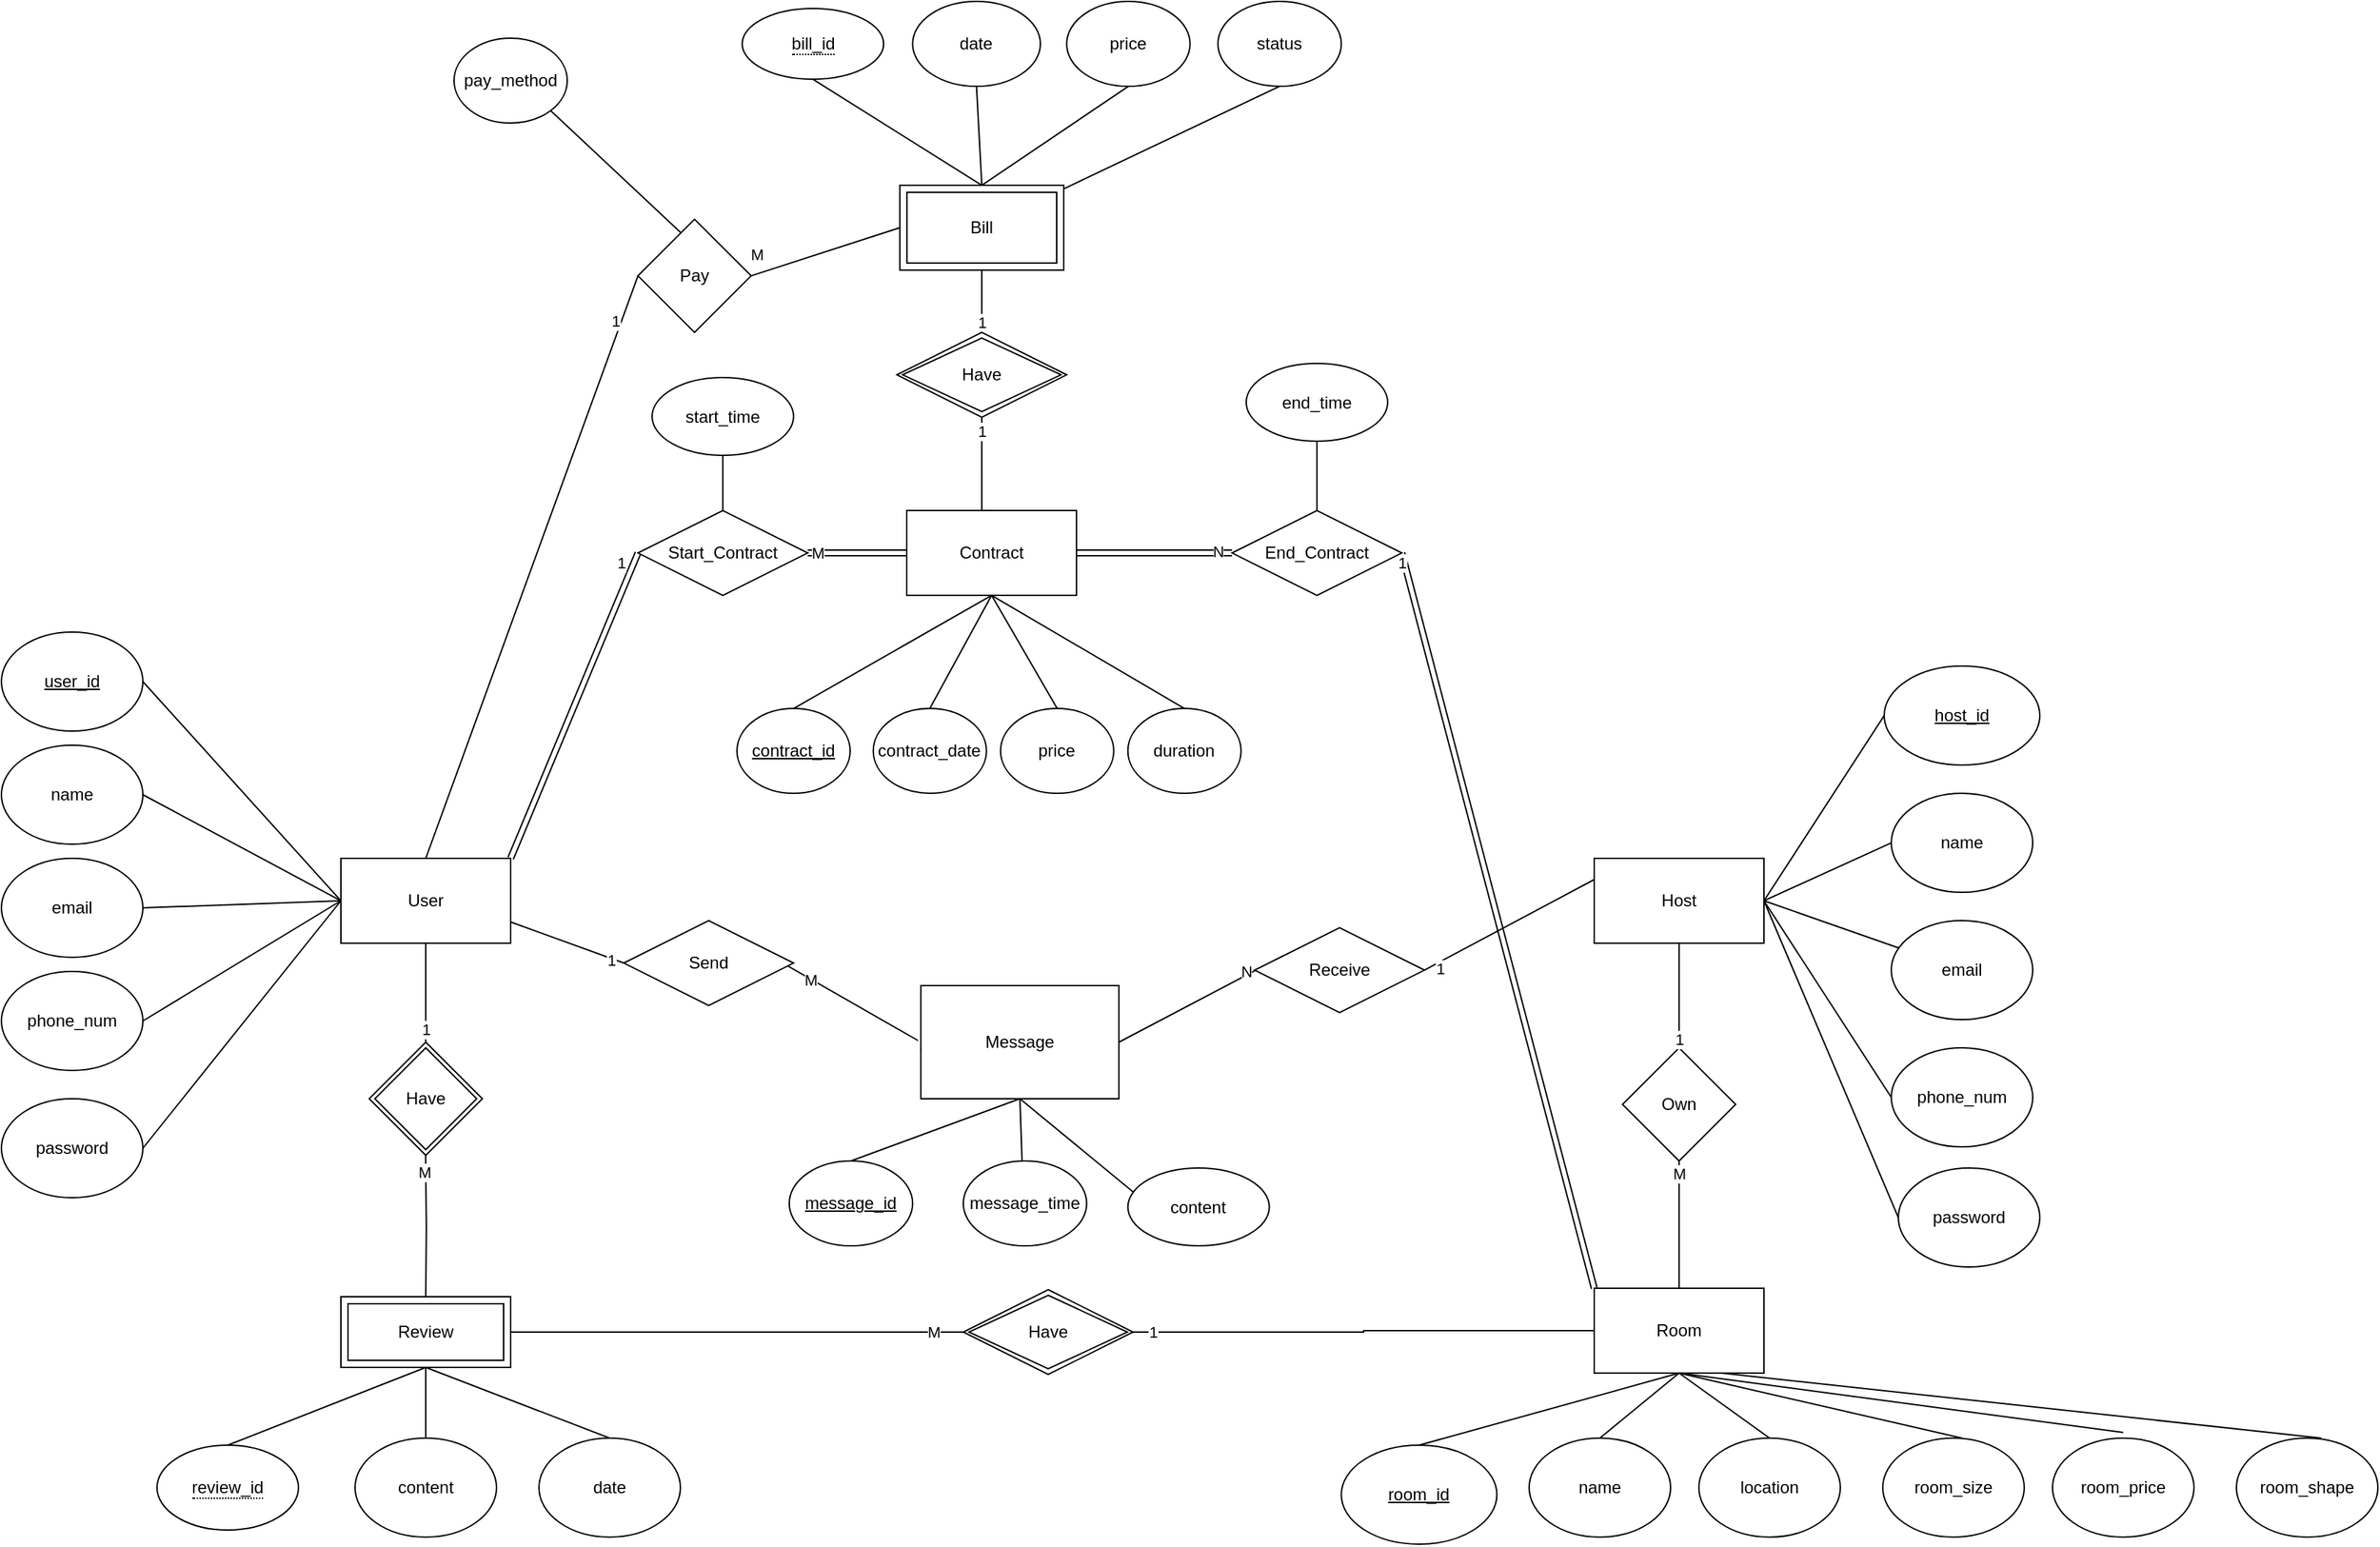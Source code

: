 <mxfile version="22.1.4" type="device" pages="3">
  <diagram id="R2lEEEUBdFMjLlhIrx00" name="ERD">
    <mxGraphModel dx="2456" dy="2439" grid="1" gridSize="10" guides="1" tooltips="1" connect="1" arrows="1" fold="1" page="1" pageScale="1" pageWidth="850" pageHeight="1100" math="0" shadow="0" extFonts="Permanent Marker^https://fonts.googleapis.com/css?family=Permanent+Marker">
      <root>
        <mxCell id="0" />
        <mxCell id="1" parent="0" />
        <mxCell id="DQjmhrBzkQE1UOZxMj6V-14" style="rounded=0;orthogonalLoop=1;jettySize=auto;html=1;exitX=1;exitY=0;exitDx=0;exitDy=0;endArrow=none;endFill=0;shape=link;" parent="1" source="DQjmhrBzkQE1UOZxMj6V-1" edge="1">
          <mxGeometry relative="1" as="geometry">
            <mxPoint x="320" y="104.03" as="sourcePoint" />
            <mxPoint x="410" y="104.03" as="targetPoint" />
          </mxGeometry>
        </mxCell>
        <mxCell id="DQjmhrBzkQE1UOZxMj6V-136" value="1" style="edgeLabel;html=1;align=center;verticalAlign=middle;resizable=0;points=[];" parent="DQjmhrBzkQE1UOZxMj6V-14" vertex="1" connectable="0">
          <mxGeometry x="0.959" y="3" relative="1" as="geometry">
            <mxPoint x="-8" y="3" as="offset" />
          </mxGeometry>
        </mxCell>
        <mxCell id="DQjmhrBzkQE1UOZxMj6V-33" style="edgeStyle=orthogonalEdgeStyle;rounded=0;orthogonalLoop=1;jettySize=auto;html=1;exitX=0.5;exitY=1;exitDx=0;exitDy=0;entryX=0.5;entryY=0;entryDx=0;entryDy=0;endArrow=none;endFill=0;" parent="1" source="DQjmhrBzkQE1UOZxMj6V-1" target="DQjmhrBzkQE1UOZxMj6V-29" edge="1">
          <mxGeometry relative="1" as="geometry" />
        </mxCell>
        <mxCell id="DQjmhrBzkQE1UOZxMj6V-130" value="1" style="edgeLabel;html=1;align=center;verticalAlign=middle;resizable=0;points=[];" parent="DQjmhrBzkQE1UOZxMj6V-33" vertex="1" connectable="0">
          <mxGeometry x="-0.733" y="1" relative="1" as="geometry">
            <mxPoint x="-1" y="51" as="offset" />
          </mxGeometry>
        </mxCell>
        <mxCell id="CqmXJxtcEUYS_WGy7513-7" style="rounded=0;orthogonalLoop=1;jettySize=auto;html=1;exitX=0.5;exitY=0;exitDx=0;exitDy=0;entryX=0;entryY=0.5;entryDx=0;entryDy=0;endArrow=none;endFill=0;" parent="1" source="GivqzS0_9tKVpD-ZFI9d-3" target="CqmXJxtcEUYS_WGy7513-6" edge="1">
          <mxGeometry relative="1" as="geometry" />
        </mxCell>
        <mxCell id="3d5jeR7D8sWp6bMufLd6-1" value="1" style="edgeLabel;html=1;align=center;verticalAlign=middle;resizable=0;points=[];fontSize=11;fontFamily=Helvetica;fontColor=default;" parent="CqmXJxtcEUYS_WGy7513-7" vertex="1" connectable="0">
          <mxGeometry x="0.898" y="-5" relative="1" as="geometry">
            <mxPoint x="11" y="2" as="offset" />
          </mxGeometry>
        </mxCell>
        <mxCell id="GivqzS0_9tKVpD-ZFI9d-14" value="M" style="edgeLabel;html=1;align=center;verticalAlign=middle;resizable=0;points=[];fontSize=11;fontFamily=Helvetica;fontColor=default;" parent="CqmXJxtcEUYS_WGy7513-7" vertex="1" connectable="0">
          <mxGeometry x="-0.042" y="-1" relative="1" as="geometry">
            <mxPoint as="offset" />
          </mxGeometry>
        </mxCell>
        <mxCell id="DQjmhrBzkQE1UOZxMj6V-1" value="User" style="rounded=0;whiteSpace=wrap;html=1;" parent="1" vertex="1">
          <mxGeometry x="200" y="320" width="120" height="60" as="geometry" />
        </mxCell>
        <mxCell id="DQjmhrBzkQE1UOZxMj6V-7" style="rounded=0;orthogonalLoop=1;jettySize=auto;html=1;exitX=1;exitY=0.5;exitDx=0;exitDy=0;entryX=0;entryY=0.5;entryDx=0;entryDy=0;endArrow=none;endFill=0;" parent="1" source="DQjmhrBzkQE1UOZxMj6V-2" target="DQjmhrBzkQE1UOZxMj6V-1" edge="1">
          <mxGeometry relative="1" as="geometry" />
        </mxCell>
        <mxCell id="DQjmhrBzkQE1UOZxMj6V-2" value="&lt;u&gt;user_id&lt;/u&gt;" style="ellipse;whiteSpace=wrap;html=1;" parent="1" vertex="1">
          <mxGeometry x="-40" y="160" width="100" height="70" as="geometry" />
        </mxCell>
        <mxCell id="DQjmhrBzkQE1UOZxMj6V-8" style="rounded=0;orthogonalLoop=1;jettySize=auto;html=1;exitX=1;exitY=0.5;exitDx=0;exitDy=0;entryX=0;entryY=0.5;entryDx=0;entryDy=0;endArrow=none;endFill=0;" parent="1" source="DQjmhrBzkQE1UOZxMj6V-3" target="DQjmhrBzkQE1UOZxMj6V-1" edge="1">
          <mxGeometry relative="1" as="geometry" />
        </mxCell>
        <mxCell id="DQjmhrBzkQE1UOZxMj6V-3" value="name" style="ellipse;whiteSpace=wrap;html=1;" parent="1" vertex="1">
          <mxGeometry x="-40" y="240" width="100" height="70" as="geometry" />
        </mxCell>
        <mxCell id="DQjmhrBzkQE1UOZxMj6V-9" style="rounded=0;orthogonalLoop=1;jettySize=auto;html=1;exitX=1;exitY=0.5;exitDx=0;exitDy=0;endArrow=none;endFill=0;" parent="1" source="DQjmhrBzkQE1UOZxMj6V-4" edge="1">
          <mxGeometry relative="1" as="geometry">
            <mxPoint x="200" y="350.0" as="targetPoint" />
          </mxGeometry>
        </mxCell>
        <mxCell id="DQjmhrBzkQE1UOZxMj6V-4" value="email" style="ellipse;whiteSpace=wrap;html=1;" parent="1" vertex="1">
          <mxGeometry x="-40" y="320" width="100" height="70" as="geometry" />
        </mxCell>
        <mxCell id="DQjmhrBzkQE1UOZxMj6V-10" style="rounded=0;orthogonalLoop=1;jettySize=auto;html=1;exitX=1;exitY=0.5;exitDx=0;exitDy=0;entryX=0;entryY=0.5;entryDx=0;entryDy=0;endArrow=none;endFill=0;" parent="1" source="DQjmhrBzkQE1UOZxMj6V-5" target="DQjmhrBzkQE1UOZxMj6V-1" edge="1">
          <mxGeometry relative="1" as="geometry" />
        </mxCell>
        <mxCell id="DQjmhrBzkQE1UOZxMj6V-5" value="phone_num" style="ellipse;whiteSpace=wrap;html=1;" parent="1" vertex="1">
          <mxGeometry x="-40" y="400" width="100" height="70" as="geometry" />
        </mxCell>
        <mxCell id="DQjmhrBzkQE1UOZxMj6V-34" style="edgeStyle=orthogonalEdgeStyle;rounded=0;orthogonalLoop=1;jettySize=auto;html=1;exitX=0.5;exitY=1;exitDx=0;exitDy=0;entryX=0.5;entryY=0;entryDx=0;entryDy=0;endArrow=none;endFill=0;" parent="1" target="CqmXJxtcEUYS_WGy7513-17" edge="1">
          <mxGeometry relative="1" as="geometry">
            <mxPoint x="259.89" y="530" as="sourcePoint" />
            <mxPoint x="259.89" y="620" as="targetPoint" />
          </mxGeometry>
        </mxCell>
        <mxCell id="DQjmhrBzkQE1UOZxMj6V-131" value="M" style="edgeLabel;html=1;align=center;verticalAlign=middle;resizable=0;points=[];" parent="DQjmhrBzkQE1UOZxMj6V-34" vertex="1" connectable="0">
          <mxGeometry x="-0.76" y="-1" relative="1" as="geometry">
            <mxPoint as="offset" />
          </mxGeometry>
        </mxCell>
        <mxCell id="DQjmhrBzkQE1UOZxMj6V-29" value="Have" style="shape=rhombus;double=1;perimeter=rhombusPerimeter;whiteSpace=wrap;html=1;align=center;" parent="1" vertex="1">
          <mxGeometry x="220" y="450" width="80" height="80" as="geometry" />
        </mxCell>
        <mxCell id="DQjmhrBzkQE1UOZxMj6V-62" style="edgeStyle=orthogonalEdgeStyle;rounded=0;orthogonalLoop=1;jettySize=auto;html=1;exitX=0.5;exitY=1;exitDx=0;exitDy=0;entryX=0.5;entryY=0;entryDx=0;entryDy=0;endArrow=none;endFill=0;" parent="1" source="DQjmhrBzkQE1UOZxMj6V-38" target="DQjmhrBzkQE1UOZxMj6V-39" edge="1">
          <mxGeometry relative="1" as="geometry" />
        </mxCell>
        <mxCell id="DQjmhrBzkQE1UOZxMj6V-135" value="M" style="edgeLabel;html=1;align=center;verticalAlign=middle;resizable=0;points=[];" parent="DQjmhrBzkQE1UOZxMj6V-62" vertex="1" connectable="0">
          <mxGeometry x="-0.8" relative="1" as="geometry">
            <mxPoint as="offset" />
          </mxGeometry>
        </mxCell>
        <mxCell id="DQjmhrBzkQE1UOZxMj6V-38" value="Own" style="rhombus;whiteSpace=wrap;html=1;" parent="1" vertex="1">
          <mxGeometry x="1106.01" y="454.03" width="80" height="80" as="geometry" />
        </mxCell>
        <mxCell id="DQjmhrBzkQE1UOZxMj6V-39" value="Room" style="rounded=0;whiteSpace=wrap;html=1;" parent="1" vertex="1">
          <mxGeometry x="1086.01" y="624.03" width="120" height="60" as="geometry" />
        </mxCell>
        <mxCell id="DQjmhrBzkQE1UOZxMj6V-40" value="Pay" style="rhombus;whiteSpace=wrap;html=1;" parent="1" vertex="1">
          <mxGeometry x="410" y="-131.94" width="80" height="80" as="geometry" />
        </mxCell>
        <mxCell id="DQjmhrBzkQE1UOZxMj6V-41" style="rounded=0;orthogonalLoop=1;jettySize=auto;html=1;exitX=0.5;exitY=0;exitDx=0;exitDy=0;entryX=0;entryY=0.5;entryDx=0;entryDy=0;endArrow=none;endFill=0;" parent="1" source="DQjmhrBzkQE1UOZxMj6V-1" target="DQjmhrBzkQE1UOZxMj6V-40" edge="1">
          <mxGeometry relative="1" as="geometry">
            <mxPoint x="290" y="74.03" as="sourcePoint" />
            <mxPoint x="440" y="-15.97" as="targetPoint" />
          </mxGeometry>
        </mxCell>
        <mxCell id="DQjmhrBzkQE1UOZxMj6V-138" value="1" style="edgeLabel;html=1;align=center;verticalAlign=middle;resizable=0;points=[];" parent="DQjmhrBzkQE1UOZxMj6V-41" vertex="1" connectable="0">
          <mxGeometry x="0.838" y="4" relative="1" as="geometry">
            <mxPoint as="offset" />
          </mxGeometry>
        </mxCell>
        <mxCell id="DQjmhrBzkQE1UOZxMj6V-66" style="rounded=0;orthogonalLoop=1;jettySize=auto;html=1;exitX=0.5;exitY=0;exitDx=0;exitDy=0;entryX=0.5;entryY=1;entryDx=0;entryDy=0;endArrow=none;endFill=0;" parent="1" source="CqmXJxtcEUYS_WGy7513-33" target="CqmXJxtcEUYS_WGy7513-38" edge="1">
          <mxGeometry relative="1" as="geometry">
            <mxPoint x="656.34" y="-145.97" as="sourcePoint" />
            <mxPoint x="534" y="-225.97" as="targetPoint" />
          </mxGeometry>
        </mxCell>
        <mxCell id="DQjmhrBzkQE1UOZxMj6V-71" style="rounded=0;orthogonalLoop=1;jettySize=auto;html=1;exitX=0.5;exitY=0;exitDx=0;exitDy=0;entryX=0.5;entryY=1;entryDx=0;entryDy=0;endArrow=none;endFill=0;" parent="1" source="CqmXJxtcEUYS_WGy7513-33" target="DQjmhrBzkQE1UOZxMj6V-67" edge="1">
          <mxGeometry relative="1" as="geometry">
            <mxPoint x="656.34" y="-145.97" as="sourcePoint" />
          </mxGeometry>
        </mxCell>
        <mxCell id="DQjmhrBzkQE1UOZxMj6V-72" style="rounded=0;orthogonalLoop=1;jettySize=auto;html=1;exitX=0.5;exitY=0;exitDx=0;exitDy=0;entryX=0.5;entryY=1;entryDx=0;entryDy=0;endArrow=none;endFill=0;" parent="1" source="CqmXJxtcEUYS_WGy7513-33" target="DQjmhrBzkQE1UOZxMj6V-68" edge="1">
          <mxGeometry relative="1" as="geometry">
            <mxPoint x="656.34" y="-145.97" as="sourcePoint" />
          </mxGeometry>
        </mxCell>
        <mxCell id="DQjmhrBzkQE1UOZxMj6V-43" style="rounded=0;orthogonalLoop=1;jettySize=auto;html=1;exitX=1;exitY=0.5;exitDx=0;exitDy=0;entryX=0;entryY=0.5;entryDx=0;entryDy=0;endArrow=none;endFill=0;" parent="1" source="DQjmhrBzkQE1UOZxMj6V-40" target="CqmXJxtcEUYS_WGy7513-33" edge="1">
          <mxGeometry relative="1" as="geometry">
            <mxPoint x="97.66" y="14.03" as="sourcePoint" />
            <mxPoint x="596.34" y="-100.97" as="targetPoint" />
          </mxGeometry>
        </mxCell>
        <mxCell id="DQjmhrBzkQE1UOZxMj6V-139" value="M" style="edgeLabel;html=1;align=center;verticalAlign=middle;resizable=0;points=[];" parent="DQjmhrBzkQE1UOZxMj6V-43" vertex="1" connectable="0">
          <mxGeometry x="-0.714" relative="1" as="geometry">
            <mxPoint x="-11" y="-10" as="offset" />
          </mxGeometry>
        </mxCell>
        <mxCell id="DQjmhrBzkQE1UOZxMj6V-53" style="rounded=0;orthogonalLoop=1;jettySize=auto;html=1;exitX=0.5;exitY=0;exitDx=0;exitDy=0;entryX=0.5;entryY=1;entryDx=0;entryDy=0;endArrow=none;endFill=0;" parent="1" source="CqmXJxtcEUYS_WGy7513-39" edge="1">
          <mxGeometry relative="1" as="geometry">
            <mxPoint x="130" y="730.0" as="sourcePoint" />
            <mxPoint x="260" y="680.0" as="targetPoint" />
          </mxGeometry>
        </mxCell>
        <mxCell id="DQjmhrBzkQE1UOZxMj6V-54" style="rounded=0;orthogonalLoop=1;jettySize=auto;html=1;exitX=0.5;exitY=0;exitDx=0;exitDy=0;entryX=0.5;entryY=1;entryDx=0;entryDy=0;endArrow=none;endFill=0;" parent="1" source="DQjmhrBzkQE1UOZxMj6V-47" edge="1">
          <mxGeometry relative="1" as="geometry">
            <mxPoint x="260" y="680.0" as="targetPoint" />
          </mxGeometry>
        </mxCell>
        <mxCell id="DQjmhrBzkQE1UOZxMj6V-47" value="content" style="ellipse;whiteSpace=wrap;html=1;" parent="1" vertex="1">
          <mxGeometry x="210" y="730" width="100" height="70" as="geometry" />
        </mxCell>
        <mxCell id="DQjmhrBzkQE1UOZxMj6V-55" style="rounded=0;orthogonalLoop=1;jettySize=auto;html=1;exitX=0.5;exitY=0;exitDx=0;exitDy=0;entryX=0.5;entryY=1;entryDx=0;entryDy=0;endArrow=none;endFill=0;" parent="1" source="DQjmhrBzkQE1UOZxMj6V-48" edge="1">
          <mxGeometry relative="1" as="geometry">
            <mxPoint x="260" y="680.0" as="targetPoint" />
          </mxGeometry>
        </mxCell>
        <mxCell id="DQjmhrBzkQE1UOZxMj6V-48" value="date" style="ellipse;whiteSpace=wrap;html=1;" parent="1" vertex="1">
          <mxGeometry x="340" y="730" width="100" height="70" as="geometry" />
        </mxCell>
        <mxCell id="DQjmhrBzkQE1UOZxMj6V-61" style="edgeStyle=orthogonalEdgeStyle;rounded=0;orthogonalLoop=1;jettySize=auto;html=1;exitX=0.5;exitY=1;exitDx=0;exitDy=0;endArrow=none;endFill=0;entryX=0.5;entryY=0;entryDx=0;entryDy=0;" parent="1" source="DQjmhrBzkQE1UOZxMj6V-50" target="DQjmhrBzkQE1UOZxMj6V-38" edge="1">
          <mxGeometry relative="1" as="geometry">
            <mxPoint x="1146.01" y="494.03" as="targetPoint" />
          </mxGeometry>
        </mxCell>
        <mxCell id="DQjmhrBzkQE1UOZxMj6V-134" value="1" style="edgeLabel;html=1;align=center;verticalAlign=middle;resizable=0;points=[];" parent="DQjmhrBzkQE1UOZxMj6V-61" vertex="1" connectable="0">
          <mxGeometry x="0.819" relative="1" as="geometry">
            <mxPoint as="offset" />
          </mxGeometry>
        </mxCell>
        <mxCell id="DQjmhrBzkQE1UOZxMj6V-78" style="rounded=0;orthogonalLoop=1;jettySize=auto;html=1;exitX=1;exitY=0.5;exitDx=0;exitDy=0;entryX=0;entryY=0.5;entryDx=0;entryDy=0;endArrow=none;endFill=0;" parent="1" source="DQjmhrBzkQE1UOZxMj6V-50" target="DQjmhrBzkQE1UOZxMj6V-74" edge="1">
          <mxGeometry relative="1" as="geometry" />
        </mxCell>
        <mxCell id="DQjmhrBzkQE1UOZxMj6V-79" style="rounded=0;orthogonalLoop=1;jettySize=auto;html=1;exitX=1;exitY=0.5;exitDx=0;exitDy=0;entryX=0;entryY=0.5;entryDx=0;entryDy=0;endArrow=none;endFill=0;" parent="1" source="DQjmhrBzkQE1UOZxMj6V-50" target="DQjmhrBzkQE1UOZxMj6V-75" edge="1">
          <mxGeometry relative="1" as="geometry" />
        </mxCell>
        <mxCell id="DQjmhrBzkQE1UOZxMj6V-80" style="rounded=0;orthogonalLoop=1;jettySize=auto;html=1;exitX=1;exitY=0.5;exitDx=0;exitDy=0;endArrow=none;endFill=0;" parent="1" source="DQjmhrBzkQE1UOZxMj6V-50" target="DQjmhrBzkQE1UOZxMj6V-76" edge="1">
          <mxGeometry relative="1" as="geometry" />
        </mxCell>
        <mxCell id="DQjmhrBzkQE1UOZxMj6V-83" style="rounded=0;orthogonalLoop=1;jettySize=auto;html=1;exitX=1;exitY=0.5;exitDx=0;exitDy=0;entryX=0;entryY=0.5;entryDx=0;entryDy=0;endArrow=none;endFill=0;" parent="1" source="DQjmhrBzkQE1UOZxMj6V-50" target="DQjmhrBzkQE1UOZxMj6V-82" edge="1">
          <mxGeometry relative="1" as="geometry" />
        </mxCell>
        <mxCell id="CuCK3SJwC6cLdP4-dTko-4" style="edgeStyle=none;shape=connector;rounded=0;orthogonalLoop=1;jettySize=auto;html=1;exitX=1;exitY=0.5;exitDx=0;exitDy=0;entryX=0;entryY=0.5;entryDx=0;entryDy=0;labelBackgroundColor=default;strokeColor=default;align=center;verticalAlign=middle;fontFamily=Helvetica;fontSize=11;fontColor=default;endArrow=none;endFill=0;" parent="1" source="DQjmhrBzkQE1UOZxMj6V-50" target="CuCK3SJwC6cLdP4-dTko-3" edge="1">
          <mxGeometry relative="1" as="geometry" />
        </mxCell>
        <mxCell id="DQjmhrBzkQE1UOZxMj6V-50" value="Host" style="rounded=0;whiteSpace=wrap;html=1;" parent="1" vertex="1">
          <mxGeometry x="1086.01" y="320" width="120" height="60" as="geometry" />
        </mxCell>
        <mxCell id="DQjmhrBzkQE1UOZxMj6V-67" value="date" style="ellipse;whiteSpace=wrap;html=1;" parent="1" vertex="1">
          <mxGeometry x="604.16" y="-285.97" width="90.33" height="60" as="geometry" />
        </mxCell>
        <mxCell id="DQjmhrBzkQE1UOZxMj6V-68" value="price" style="ellipse;whiteSpace=wrap;html=1;" parent="1" vertex="1">
          <mxGeometry x="713.08" y="-285.97" width="87.21" height="60" as="geometry" />
        </mxCell>
        <mxCell id="DQjmhrBzkQE1UOZxMj6V-74" value="&lt;u&gt;host_id&lt;/u&gt;" style="ellipse;whiteSpace=wrap;html=1;" parent="1" vertex="1">
          <mxGeometry x="1291.01" y="184.03" width="110" height="70" as="geometry" />
        </mxCell>
        <mxCell id="DQjmhrBzkQE1UOZxMj6V-75" value="name" style="ellipse;whiteSpace=wrap;html=1;" parent="1" vertex="1">
          <mxGeometry x="1296.01" y="274.03" width="100" height="70" as="geometry" />
        </mxCell>
        <mxCell id="DQjmhrBzkQE1UOZxMj6V-76" value="email" style="ellipse;whiteSpace=wrap;html=1;" parent="1" vertex="1">
          <mxGeometry x="1296.01" y="364.03" width="100" height="70" as="geometry" />
        </mxCell>
        <mxCell id="DQjmhrBzkQE1UOZxMj6V-82" value="phone_num" style="ellipse;whiteSpace=wrap;html=1;" parent="1" vertex="1">
          <mxGeometry x="1296.01" y="454.03" width="100" height="70" as="geometry" />
        </mxCell>
        <mxCell id="DQjmhrBzkQE1UOZxMj6V-91" style="rounded=0;orthogonalLoop=1;jettySize=auto;html=1;exitX=0.5;exitY=0;exitDx=0;exitDy=0;entryX=0.5;entryY=1;entryDx=0;entryDy=0;endArrow=none;endFill=0;" parent="1" source="DQjmhrBzkQE1UOZxMj6V-90" target="DQjmhrBzkQE1UOZxMj6V-39" edge="1">
          <mxGeometry relative="1" as="geometry" />
        </mxCell>
        <mxCell id="DQjmhrBzkQE1UOZxMj6V-90" value="&lt;u&gt;room_id&lt;/u&gt;" style="ellipse;whiteSpace=wrap;html=1;" parent="1" vertex="1">
          <mxGeometry x="907.21" y="735" width="110" height="70" as="geometry" />
        </mxCell>
        <mxCell id="DQjmhrBzkQE1UOZxMj6V-103" style="rounded=0;orthogonalLoop=1;jettySize=auto;html=1;exitX=0.5;exitY=0;exitDx=0;exitDy=0;entryX=0.5;entryY=1;entryDx=0;entryDy=0;endArrow=none;endFill=0;" parent="1" source="DQjmhrBzkQE1UOZxMj6V-97" target="CqmXJxtcEUYS_WGy7513-14" edge="1">
          <mxGeometry relative="1" as="geometry">
            <mxPoint x="650" y="144.03" as="targetPoint" />
          </mxGeometry>
        </mxCell>
        <mxCell id="DQjmhrBzkQE1UOZxMj6V-97" value="contract_date" style="ellipse;whiteSpace=wrap;html=1;" parent="1" vertex="1">
          <mxGeometry x="576.34" y="214.03" width="80" height="60" as="geometry" />
        </mxCell>
        <mxCell id="DQjmhrBzkQE1UOZxMj6V-104" style="rounded=0;orthogonalLoop=1;jettySize=auto;html=1;exitX=0.5;exitY=0;exitDx=0;exitDy=0;entryX=0.5;entryY=1;entryDx=0;entryDy=0;endArrow=none;endFill=0;" parent="1" source="DQjmhrBzkQE1UOZxMj6V-98" target="CqmXJxtcEUYS_WGy7513-14" edge="1">
          <mxGeometry relative="1" as="geometry">
            <mxPoint x="650" y="144.03" as="targetPoint" />
          </mxGeometry>
        </mxCell>
        <mxCell id="DQjmhrBzkQE1UOZxMj6V-98" value="price" style="ellipse;whiteSpace=wrap;html=1;" parent="1" vertex="1">
          <mxGeometry x="666.34" y="214.03" width="80" height="60" as="geometry" />
        </mxCell>
        <mxCell id="DQjmhrBzkQE1UOZxMj6V-105" style="rounded=0;orthogonalLoop=1;jettySize=auto;html=1;exitX=0.5;exitY=0;exitDx=0;exitDy=0;entryX=0.5;entryY=1;entryDx=0;entryDy=0;endArrow=none;endFill=0;" parent="1" source="DQjmhrBzkQE1UOZxMj6V-99" target="CqmXJxtcEUYS_WGy7513-14" edge="1">
          <mxGeometry relative="1" as="geometry">
            <mxPoint x="650" y="144.03" as="targetPoint" />
          </mxGeometry>
        </mxCell>
        <mxCell id="DQjmhrBzkQE1UOZxMj6V-99" value="duration" style="ellipse;whiteSpace=wrap;html=1;" parent="1" vertex="1">
          <mxGeometry x="756.34" y="214.03" width="80" height="60" as="geometry" />
        </mxCell>
        <mxCell id="DQjmhrBzkQE1UOZxMj6V-110" style="rounded=0;orthogonalLoop=1;jettySize=auto;html=1;exitX=0.5;exitY=0;exitDx=0;exitDy=0;entryX=0.5;entryY=1;entryDx=0;entryDy=0;endArrow=none;endFill=0;" parent="1" source="DQjmhrBzkQE1UOZxMj6V-108" target="DQjmhrBzkQE1UOZxMj6V-39" edge="1">
          <mxGeometry relative="1" as="geometry" />
        </mxCell>
        <mxCell id="DQjmhrBzkQE1UOZxMj6V-108" value="name" style="ellipse;whiteSpace=wrap;html=1;" parent="1" vertex="1">
          <mxGeometry x="1040" y="730" width="100" height="70" as="geometry" />
        </mxCell>
        <mxCell id="DQjmhrBzkQE1UOZxMj6V-111" style="rounded=0;orthogonalLoop=1;jettySize=auto;html=1;exitX=0.5;exitY=0;exitDx=0;exitDy=0;entryX=0.5;entryY=1;entryDx=0;entryDy=0;endArrow=none;endFill=0;" parent="1" source="DQjmhrBzkQE1UOZxMj6V-109" target="DQjmhrBzkQE1UOZxMj6V-39" edge="1">
          <mxGeometry relative="1" as="geometry" />
        </mxCell>
        <mxCell id="DQjmhrBzkQE1UOZxMj6V-109" value="location" style="ellipse;whiteSpace=wrap;html=1;" parent="1" vertex="1">
          <mxGeometry x="1160" y="730" width="100" height="70" as="geometry" />
        </mxCell>
        <mxCell id="CqmXJxtcEUYS_WGy7513-8" style="rounded=0;orthogonalLoop=1;jettySize=auto;html=1;exitX=1;exitY=0.5;exitDx=0;exitDy=0;entryX=0;entryY=0.25;entryDx=0;entryDy=0;endArrow=none;endFill=0;" parent="1" source="GivqzS0_9tKVpD-ZFI9d-6" target="DQjmhrBzkQE1UOZxMj6V-50" edge="1">
          <mxGeometry relative="1" as="geometry" />
        </mxCell>
        <mxCell id="GivqzS0_9tKVpD-ZFI9d-16" value="1" style="edgeLabel;html=1;align=center;verticalAlign=middle;resizable=0;points=[];fontSize=11;fontFamily=Helvetica;fontColor=default;" parent="CqmXJxtcEUYS_WGy7513-8" vertex="1" connectable="0">
          <mxGeometry x="-0.845" y="-4" relative="1" as="geometry">
            <mxPoint as="offset" />
          </mxGeometry>
        </mxCell>
        <mxCell id="CqmXJxtcEUYS_WGy7513-10" style="rounded=0;orthogonalLoop=1;jettySize=auto;html=1;exitX=0.5;exitY=1;exitDx=0;exitDy=0;entryX=0.5;entryY=1;entryDx=0;entryDy=0;endArrow=none;endFill=0;" parent="1" source="CqmXJxtcEUYS_WGy7513-6" target="CqmXJxtcEUYS_WGy7513-9" edge="1">
          <mxGeometry relative="1" as="geometry" />
        </mxCell>
        <mxCell id="CqmXJxtcEUYS_WGy7513-13" style="rounded=0;orthogonalLoop=1;jettySize=auto;html=1;exitX=0.5;exitY=1;exitDx=0;exitDy=0;entryX=0.5;entryY=1;entryDx=0;entryDy=0;endArrow=none;endFill=0;" parent="1" source="CqmXJxtcEUYS_WGy7513-6" target="CqmXJxtcEUYS_WGy7513-11" edge="1">
          <mxGeometry relative="1" as="geometry" />
        </mxCell>
        <mxCell id="CqmXJxtcEUYS_WGy7513-6" value="Message" style="rounded=0;whiteSpace=wrap;html=1;" parent="1" vertex="1">
          <mxGeometry x="610" y="410" width="140" height="80" as="geometry" />
        </mxCell>
        <mxCell id="CqmXJxtcEUYS_WGy7513-9" value="message_time" style="ellipse;whiteSpace=wrap;html=1;" parent="1" vertex="1">
          <mxGeometry x="640.0" y="534.03" width="87.21" height="60" as="geometry" />
        </mxCell>
        <mxCell id="CqmXJxtcEUYS_WGy7513-11" value="content" style="ellipse;whiteSpace=wrap;html=1;" parent="1" vertex="1">
          <mxGeometry x="756.34" y="539.03" width="100" height="55" as="geometry" />
        </mxCell>
        <mxCell id="CqmXJxtcEUYS_WGy7513-28" style="edgeStyle=orthogonalEdgeStyle;rounded=0;orthogonalLoop=1;jettySize=auto;html=1;exitX=1;exitY=0.5;exitDx=0;exitDy=0;entryX=0;entryY=0.5;entryDx=0;entryDy=0;shape=link;" parent="1" source="CqmXJxtcEUYS_WGy7513-14" target="CqmXJxtcEUYS_WGy7513-24" edge="1">
          <mxGeometry relative="1" as="geometry" />
        </mxCell>
        <mxCell id="CqmXJxtcEUYS_WGy7513-32" value="N" style="edgeLabel;html=1;align=center;verticalAlign=middle;resizable=0;points=[];" parent="CqmXJxtcEUYS_WGy7513-28" vertex="1" connectable="0">
          <mxGeometry x="0.807" y="1" relative="1" as="geometry">
            <mxPoint as="offset" />
          </mxGeometry>
        </mxCell>
        <mxCell id="CqmXJxtcEUYS_WGy7513-36" style="edgeStyle=orthogonalEdgeStyle;rounded=0;orthogonalLoop=1;jettySize=auto;html=1;exitX=0.5;exitY=0;exitDx=0;exitDy=0;entryX=0.5;entryY=1;entryDx=0;entryDy=0;endArrow=none;endFill=0;" parent="1" source="CqmXJxtcEUYS_WGy7513-14" target="CqmXJxtcEUYS_WGy7513-35" edge="1">
          <mxGeometry relative="1" as="geometry">
            <Array as="points">
              <mxPoint x="653" y="74.03" />
            </Array>
          </mxGeometry>
        </mxCell>
        <mxCell id="CqmXJxtcEUYS_WGy7513-40" value="1" style="edgeLabel;html=1;align=center;verticalAlign=middle;resizable=0;points=[];" parent="CqmXJxtcEUYS_WGy7513-36" vertex="1" connectable="0">
          <mxGeometry x="0.75" relative="1" as="geometry">
            <mxPoint as="offset" />
          </mxGeometry>
        </mxCell>
        <mxCell id="CqmXJxtcEUYS_WGy7513-14" value="Contract" style="rounded=0;whiteSpace=wrap;html=1;" parent="1" vertex="1">
          <mxGeometry x="600" y="74.03" width="120" height="60" as="geometry" />
        </mxCell>
        <mxCell id="CqmXJxtcEUYS_WGy7513-16" style="rounded=0;orthogonalLoop=1;jettySize=auto;html=1;exitX=0.5;exitY=0;exitDx=0;exitDy=0;entryX=0.5;entryY=1;entryDx=0;entryDy=0;endArrow=none;endFill=0;" parent="1" target="CqmXJxtcEUYS_WGy7513-14" edge="1">
          <mxGeometry relative="1" as="geometry">
            <mxPoint x="520" y="214.03" as="sourcePoint" />
          </mxGeometry>
        </mxCell>
        <mxCell id="CqmXJxtcEUYS_WGy7513-20" style="edgeStyle=orthogonalEdgeStyle;rounded=0;orthogonalLoop=1;jettySize=auto;html=1;exitX=1;exitY=0.5;exitDx=0;exitDy=0;endArrow=none;endFill=0;entryX=0;entryY=0.5;entryDx=0;entryDy=0;" parent="1" source="CqmXJxtcEUYS_WGy7513-17" target="CqmXJxtcEUYS_WGy7513-19" edge="1">
          <mxGeometry relative="1" as="geometry">
            <mxPoint x="546" y="655" as="targetPoint" />
          </mxGeometry>
        </mxCell>
        <mxCell id="CqmXJxtcEUYS_WGy7513-21" value="M" style="edgeLabel;html=1;align=center;verticalAlign=middle;resizable=0;points=[];" parent="CqmXJxtcEUYS_WGy7513-20" vertex="1" connectable="0">
          <mxGeometry x="0.901" y="-2" relative="1" as="geometry">
            <mxPoint x="-5" y="-2" as="offset" />
          </mxGeometry>
        </mxCell>
        <mxCell id="CqmXJxtcEUYS_WGy7513-17" value="Review" style="shape=ext;margin=3;double=1;whiteSpace=wrap;html=1;align=center;" parent="1" vertex="1">
          <mxGeometry x="200" y="630" width="120" height="50" as="geometry" />
        </mxCell>
        <mxCell id="CqmXJxtcEUYS_WGy7513-42" style="edgeStyle=orthogonalEdgeStyle;rounded=0;orthogonalLoop=1;jettySize=auto;html=1;exitX=1;exitY=0.5;exitDx=0;exitDy=0;entryX=0;entryY=0.5;entryDx=0;entryDy=0;endArrow=none;endFill=0;" parent="1" source="CqmXJxtcEUYS_WGy7513-19" target="DQjmhrBzkQE1UOZxMj6V-39" edge="1">
          <mxGeometry relative="1" as="geometry" />
        </mxCell>
        <mxCell id="CqmXJxtcEUYS_WGy7513-43" value="1" style="edgeLabel;html=1;align=center;verticalAlign=middle;resizable=0;points=[];" parent="CqmXJxtcEUYS_WGy7513-42" vertex="1" connectable="0">
          <mxGeometry x="-0.91" relative="1" as="geometry">
            <mxPoint x="-1" as="offset" />
          </mxGeometry>
        </mxCell>
        <mxCell id="CqmXJxtcEUYS_WGy7513-19" value="Have" style="shape=rhombus;double=1;perimeter=rhombusPerimeter;whiteSpace=wrap;html=1;align=center;" parent="1" vertex="1">
          <mxGeometry x="640" y="625" width="120" height="60" as="geometry" />
        </mxCell>
        <mxCell id="CqmXJxtcEUYS_WGy7513-27" style="edgeStyle=orthogonalEdgeStyle;rounded=0;orthogonalLoop=1;jettySize=auto;html=1;exitX=1;exitY=0.5;exitDx=0;exitDy=0;entryX=0;entryY=0.5;entryDx=0;entryDy=0;shape=link;" parent="1" source="CqmXJxtcEUYS_WGy7513-22" target="CqmXJxtcEUYS_WGy7513-14" edge="1">
          <mxGeometry relative="1" as="geometry" />
        </mxCell>
        <mxCell id="CqmXJxtcEUYS_WGy7513-30" value="M" style="edgeLabel;html=1;align=center;verticalAlign=middle;resizable=0;points=[];" parent="CqmXJxtcEUYS_WGy7513-27" vertex="1" connectable="0">
          <mxGeometry x="-0.814" relative="1" as="geometry">
            <mxPoint as="offset" />
          </mxGeometry>
        </mxCell>
        <mxCell id="iYxIZl3WT4Aviw9_nd6l-2" style="edgeStyle=orthogonalEdgeStyle;rounded=0;orthogonalLoop=1;jettySize=auto;html=1;exitX=0.5;exitY=0;exitDx=0;exitDy=0;entryX=0.5;entryY=1;entryDx=0;entryDy=0;endArrow=none;endFill=0;" parent="1" source="CqmXJxtcEUYS_WGy7513-22" target="iYxIZl3WT4Aviw9_nd6l-1" edge="1">
          <mxGeometry relative="1" as="geometry" />
        </mxCell>
        <mxCell id="CqmXJxtcEUYS_WGy7513-22" value="Start_Contract" style="shape=rhombus;perimeter=rhombusPerimeter;whiteSpace=wrap;html=1;align=center;" parent="1" vertex="1">
          <mxGeometry x="410" y="74.03" width="120" height="60" as="geometry" />
        </mxCell>
        <mxCell id="CqmXJxtcEUYS_WGy7513-29" style="rounded=0;orthogonalLoop=1;jettySize=auto;html=1;exitX=1;exitY=0.5;exitDx=0;exitDy=0;entryX=0;entryY=0;entryDx=0;entryDy=0;shape=link;" parent="1" source="CqmXJxtcEUYS_WGy7513-24" target="DQjmhrBzkQE1UOZxMj6V-39" edge="1">
          <mxGeometry relative="1" as="geometry">
            <mxPoint x="930.0" y="104.03" as="sourcePoint" />
            <mxPoint x="1086.01" y="104.03" as="targetPoint" />
          </mxGeometry>
        </mxCell>
        <mxCell id="CqmXJxtcEUYS_WGy7513-31" value="1" style="edgeLabel;html=1;align=center;verticalAlign=middle;resizable=0;points=[];" parent="CqmXJxtcEUYS_WGy7513-29" vertex="1" connectable="0">
          <mxGeometry x="-0.577" y="1" relative="1" as="geometry">
            <mxPoint x="-30" y="-103" as="offset" />
          </mxGeometry>
        </mxCell>
        <mxCell id="iYxIZl3WT4Aviw9_nd6l-4" style="edgeStyle=orthogonalEdgeStyle;rounded=0;orthogonalLoop=1;jettySize=auto;html=1;exitX=0.5;exitY=0;exitDx=0;exitDy=0;entryX=0.5;entryY=1;entryDx=0;entryDy=0;endArrow=none;endFill=0;" parent="1" source="CqmXJxtcEUYS_WGy7513-24" target="iYxIZl3WT4Aviw9_nd6l-3" edge="1">
          <mxGeometry relative="1" as="geometry" />
        </mxCell>
        <mxCell id="CqmXJxtcEUYS_WGy7513-24" value="End_Contract" style="shape=rhombus;perimeter=rhombusPerimeter;whiteSpace=wrap;html=1;align=center;" parent="1" vertex="1">
          <mxGeometry x="830.0" y="74.03" width="120" height="60" as="geometry" />
        </mxCell>
        <mxCell id="CqmXJxtcEUYS_WGy7513-33" value="Bill" style="shape=ext;margin=3;double=1;whiteSpace=wrap;html=1;align=center;" parent="1" vertex="1">
          <mxGeometry x="595.16" y="-155.97" width="115.84" height="60" as="geometry" />
        </mxCell>
        <mxCell id="CqmXJxtcEUYS_WGy7513-37" style="edgeStyle=orthogonalEdgeStyle;rounded=0;orthogonalLoop=1;jettySize=auto;html=1;exitX=0.5;exitY=0;exitDx=0;exitDy=0;entryX=0.5;entryY=1;entryDx=0;entryDy=0;endArrow=none;endFill=0;" parent="1" source="CqmXJxtcEUYS_WGy7513-35" target="CqmXJxtcEUYS_WGy7513-33" edge="1">
          <mxGeometry relative="1" as="geometry" />
        </mxCell>
        <mxCell id="CqmXJxtcEUYS_WGy7513-41" value="1" style="edgeLabel;html=1;align=center;verticalAlign=middle;resizable=0;points=[];" parent="CqmXJxtcEUYS_WGy7513-37" vertex="1" connectable="0">
          <mxGeometry x="-0.662" relative="1" as="geometry">
            <mxPoint as="offset" />
          </mxGeometry>
        </mxCell>
        <mxCell id="CqmXJxtcEUYS_WGy7513-35" value="Have" style="shape=rhombus;double=1;perimeter=rhombusPerimeter;whiteSpace=wrap;html=1;align=center;" parent="1" vertex="1">
          <mxGeometry x="593.08" y="-51.94" width="120" height="60" as="geometry" />
        </mxCell>
        <mxCell id="CqmXJxtcEUYS_WGy7513-38" value="&lt;span style=&quot;border-bottom: 1px dotted&quot;&gt;bill_id&lt;/span&gt;" style="ellipse;whiteSpace=wrap;html=1;align=center;" parent="1" vertex="1">
          <mxGeometry x="483.67" y="-280.97" width="100" height="50" as="geometry" />
        </mxCell>
        <mxCell id="CqmXJxtcEUYS_WGy7513-39" value="&lt;span style=&quot;border-bottom: 1px dotted&quot;&gt;review_id&lt;/span&gt;" style="ellipse;whiteSpace=wrap;html=1;align=center;" parent="1" vertex="1">
          <mxGeometry x="70" y="735" width="100" height="60" as="geometry" />
        </mxCell>
        <mxCell id="iYxIZl3WT4Aviw9_nd6l-1" value="start_time" style="ellipse;whiteSpace=wrap;html=1;" parent="1" vertex="1">
          <mxGeometry x="420" y="-20" width="100" height="55" as="geometry" />
        </mxCell>
        <mxCell id="iYxIZl3WT4Aviw9_nd6l-3" value="end_time" style="ellipse;whiteSpace=wrap;html=1;" parent="1" vertex="1">
          <mxGeometry x="840" y="-30" width="100" height="55" as="geometry" />
        </mxCell>
        <mxCell id="dSxRWF8hgksY4cqJ0Wlc-1" value="&lt;u&gt;contract_id&lt;/u&gt;" style="ellipse;whiteSpace=wrap;html=1;" parent="1" vertex="1">
          <mxGeometry x="480" y="214.03" width="80" height="60" as="geometry" />
        </mxCell>
        <mxCell id="2xMOEUTXBug2pKJgvUnM-2" style="rounded=0;orthogonalLoop=1;jettySize=auto;html=1;exitX=0.5;exitY=1;exitDx=0;exitDy=0;endArrow=none;endFill=0;" parent="1" source="2xMOEUTXBug2pKJgvUnM-1" target="CqmXJxtcEUYS_WGy7513-33" edge="1">
          <mxGeometry relative="1" as="geometry" />
        </mxCell>
        <mxCell id="2xMOEUTXBug2pKJgvUnM-1" value="status" style="ellipse;whiteSpace=wrap;html=1;" parent="1" vertex="1">
          <mxGeometry x="820.0" y="-285.97" width="87.21" height="60" as="geometry" />
        </mxCell>
        <mxCell id="GivqzS0_9tKVpD-ZFI9d-1" value="pay_method" style="ellipse;whiteSpace=wrap;html=1;" parent="1" vertex="1">
          <mxGeometry x="280.0" y="-260" width="80" height="60" as="geometry" />
        </mxCell>
        <mxCell id="GivqzS0_9tKVpD-ZFI9d-2" style="edgeStyle=none;shape=connector;rounded=0;orthogonalLoop=1;jettySize=auto;html=1;exitX=1;exitY=1;exitDx=0;exitDy=0;entryX=0.378;entryY=0.118;entryDx=0;entryDy=0;entryPerimeter=0;labelBackgroundColor=default;strokeColor=default;align=center;verticalAlign=middle;fontFamily=Helvetica;fontSize=11;fontColor=default;endArrow=none;endFill=0;" parent="1" source="GivqzS0_9tKVpD-ZFI9d-1" target="DQjmhrBzkQE1UOZxMj6V-40" edge="1">
          <mxGeometry relative="1" as="geometry" />
        </mxCell>
        <mxCell id="GivqzS0_9tKVpD-ZFI9d-4" value="" style="rounded=0;orthogonalLoop=1;jettySize=auto;html=1;exitX=1;exitY=0.75;exitDx=0;exitDy=0;entryX=0;entryY=0.5;entryDx=0;entryDy=0;endArrow=none;endFill=0;" parent="1" source="DQjmhrBzkQE1UOZxMj6V-1" target="GivqzS0_9tKVpD-ZFI9d-3" edge="1">
          <mxGeometry relative="1" as="geometry">
            <mxPoint x="260" y="320" as="sourcePoint" />
            <mxPoint x="610" y="450" as="targetPoint" />
          </mxGeometry>
        </mxCell>
        <mxCell id="GivqzS0_9tKVpD-ZFI9d-13" value="1" style="edgeLabel;html=1;align=center;verticalAlign=middle;resizable=0;points=[];fontSize=11;fontFamily=Helvetica;fontColor=default;" parent="GivqzS0_9tKVpD-ZFI9d-4" vertex="1" connectable="0">
          <mxGeometry x="0.779" y="-1" relative="1" as="geometry">
            <mxPoint as="offset" />
          </mxGeometry>
        </mxCell>
        <mxCell id="GivqzS0_9tKVpD-ZFI9d-3" value="Send" style="shape=rhombus;perimeter=rhombusPerimeter;whiteSpace=wrap;html=1;align=center;" parent="1" vertex="1">
          <mxGeometry x="400" y="364.03" width="120" height="60" as="geometry" />
        </mxCell>
        <mxCell id="GivqzS0_9tKVpD-ZFI9d-7" value="" style="rounded=0;orthogonalLoop=1;jettySize=auto;html=1;exitX=1;exitY=0.5;exitDx=0;exitDy=0;entryX=0;entryY=0.25;entryDx=0;entryDy=0;endArrow=none;endFill=0;" parent="1" source="CqmXJxtcEUYS_WGy7513-6" target="GivqzS0_9tKVpD-ZFI9d-6" edge="1">
          <mxGeometry relative="1" as="geometry">
            <mxPoint x="750" y="450" as="sourcePoint" />
            <mxPoint x="1086" y="335" as="targetPoint" />
          </mxGeometry>
        </mxCell>
        <mxCell id="GivqzS0_9tKVpD-ZFI9d-15" value="N" style="edgeLabel;html=1;align=center;verticalAlign=middle;resizable=0;points=[];fontSize=11;fontFamily=Helvetica;fontColor=default;" parent="GivqzS0_9tKVpD-ZFI9d-7" vertex="1" connectable="0">
          <mxGeometry x="-0.831" y="-1" relative="1" as="geometry">
            <mxPoint x="80" y="-46" as="offset" />
          </mxGeometry>
        </mxCell>
        <mxCell id="GivqzS0_9tKVpD-ZFI9d-6" value="Receive" style="shape=rhombus;perimeter=rhombusPerimeter;whiteSpace=wrap;html=1;align=center;" parent="1" vertex="1">
          <mxGeometry x="846.01" y="369.03" width="120" height="60" as="geometry" />
        </mxCell>
        <mxCell id="GivqzS0_9tKVpD-ZFI9d-18" style="edgeStyle=none;shape=connector;rounded=0;orthogonalLoop=1;jettySize=auto;html=1;exitX=0.5;exitY=0;exitDx=0;exitDy=0;entryX=0.5;entryY=1;entryDx=0;entryDy=0;labelBackgroundColor=default;strokeColor=default;align=center;verticalAlign=middle;fontFamily=Helvetica;fontSize=11;fontColor=default;endArrow=none;endFill=0;" parent="1" source="GivqzS0_9tKVpD-ZFI9d-17" target="CqmXJxtcEUYS_WGy7513-6" edge="1">
          <mxGeometry relative="1" as="geometry" />
        </mxCell>
        <mxCell id="GivqzS0_9tKVpD-ZFI9d-17" value="&lt;u&gt;message_id&lt;/u&gt;" style="ellipse;whiteSpace=wrap;html=1;" parent="1" vertex="1">
          <mxGeometry x="516.95" y="534.03" width="87.21" height="60" as="geometry" />
        </mxCell>
        <mxCell id="gCd_aeIRpYAsaoGQkLGZ-1" value="" style="endArrow=none;html=1;rounded=0;exitX=0.5;exitY=1;exitDx=0;exitDy=0;entryX=0.5;entryY=0;entryDx=0;entryDy=0;" parent="1" source="DQjmhrBzkQE1UOZxMj6V-39" edge="1">
          <mxGeometry width="50" height="50" relative="1" as="geometry">
            <mxPoint x="1390" y="674.03" as="sourcePoint" />
            <mxPoint x="1346.01" y="730" as="targetPoint" />
          </mxGeometry>
        </mxCell>
        <mxCell id="byjL2pwSb-R1ZNsJhJDJ-5" value="room_size" style="ellipse;whiteSpace=wrap;html=1;" parent="1" vertex="1">
          <mxGeometry x="1290" y="730" width="100" height="70" as="geometry" />
        </mxCell>
        <mxCell id="byjL2pwSb-R1ZNsJhJDJ-6" value="room_price" style="ellipse;whiteSpace=wrap;html=1;" parent="1" vertex="1">
          <mxGeometry x="1410" y="730" width="100" height="70" as="geometry" />
        </mxCell>
        <mxCell id="byjL2pwSb-R1ZNsJhJDJ-7" value="" style="endArrow=none;html=1;rounded=0;entryX=0.5;entryY=0;entryDx=0;entryDy=0;exitX=0.5;exitY=1;exitDx=0;exitDy=0;" parent="1" source="DQjmhrBzkQE1UOZxMj6V-39" edge="1">
          <mxGeometry width="50" height="50" relative="1" as="geometry">
            <mxPoint x="1150" y="690" as="sourcePoint" />
            <mxPoint x="1460.01" y="726" as="targetPoint" />
          </mxGeometry>
        </mxCell>
        <mxCell id="byjL2pwSb-R1ZNsJhJDJ-8" value="room_shape" style="ellipse;whiteSpace=wrap;html=1;" parent="1" vertex="1">
          <mxGeometry x="1540" y="730" width="100" height="70" as="geometry" />
        </mxCell>
        <mxCell id="byjL2pwSb-R1ZNsJhJDJ-9" value="" style="endArrow=none;html=1;rounded=0;entryX=0.5;entryY=0;entryDx=0;entryDy=0;exitX=0.75;exitY=1;exitDx=0;exitDy=0;" parent="1" source="DQjmhrBzkQE1UOZxMj6V-39" edge="1">
          <mxGeometry width="50" height="50" relative="1" as="geometry">
            <mxPoint x="1150" y="690" as="sourcePoint" />
            <mxPoint x="1600.01" y="730" as="targetPoint" />
          </mxGeometry>
        </mxCell>
        <mxCell id="CuCK3SJwC6cLdP4-dTko-2" style="edgeStyle=none;shape=connector;rounded=0;orthogonalLoop=1;jettySize=auto;html=1;exitX=1;exitY=0.5;exitDx=0;exitDy=0;entryX=0;entryY=0.5;entryDx=0;entryDy=0;labelBackgroundColor=default;strokeColor=default;align=center;verticalAlign=middle;fontFamily=Helvetica;fontSize=11;fontColor=default;endArrow=none;endFill=0;" parent="1" source="CuCK3SJwC6cLdP4-dTko-1" target="DQjmhrBzkQE1UOZxMj6V-1" edge="1">
          <mxGeometry relative="1" as="geometry" />
        </mxCell>
        <mxCell id="CuCK3SJwC6cLdP4-dTko-1" value="password" style="ellipse;whiteSpace=wrap;html=1;" parent="1" vertex="1">
          <mxGeometry x="-40" y="490" width="100" height="70" as="geometry" />
        </mxCell>
        <mxCell id="CuCK3SJwC6cLdP4-dTko-3" value="password" style="ellipse;whiteSpace=wrap;html=1;" parent="1" vertex="1">
          <mxGeometry x="1301.01" y="539.03" width="100" height="70" as="geometry" />
        </mxCell>
      </root>
    </mxGraphModel>
  </diagram>
  <diagram id="wwtBPXmDjklY9f0hoWT0" name="relation">
    <mxGraphModel dx="2433" dy="1339" grid="1" gridSize="10" guides="1" tooltips="1" connect="1" arrows="1" fold="1" page="1" pageScale="1" pageWidth="827" pageHeight="1169" math="0" shadow="0">
      <root>
        <mxCell id="0" />
        <mxCell id="1" parent="0" />
        <mxCell id="gaqO-L7Gw0ht_7JBLSyh-16" value="" style="group" parent="1" vertex="1" connectable="0">
          <mxGeometry x="80" y="130" width="320" height="70" as="geometry" />
        </mxCell>
        <mxCell id="gaqO-L7Gw0ht_7JBLSyh-1" value="User" style="text;html=1;align=center;verticalAlign=middle;resizable=1;points=[];autosize=1;strokeColor=none;fillColor=none;movable=1;rotatable=1;deletable=1;editable=1;locked=0;connectable=1;" parent="gaqO-L7Gw0ht_7JBLSyh-16" vertex="1">
          <mxGeometry width="50" height="30" as="geometry" />
        </mxCell>
        <mxCell id="gaqO-L7Gw0ht_7JBLSyh-2" value="" style="shape=table;startSize=0;container=1;collapsible=0;childLayout=tableLayout;movable=1;resizable=1;rotatable=1;deletable=1;editable=1;locked=0;connectable=1;" parent="gaqO-L7Gw0ht_7JBLSyh-16" vertex="1">
          <mxGeometry y="30" width="398" height="40" as="geometry" />
        </mxCell>
        <mxCell id="gaqO-L7Gw0ht_7JBLSyh-3" value="" style="shape=tableRow;horizontal=0;startSize=0;swimlaneHead=0;swimlaneBody=0;strokeColor=inherit;top=0;left=0;bottom=0;right=0;collapsible=0;dropTarget=0;fillColor=none;points=[[0,0.5],[1,0.5]];portConstraint=eastwest;movable=1;resizable=1;rotatable=1;deletable=1;editable=1;locked=0;connectable=1;" parent="gaqO-L7Gw0ht_7JBLSyh-2" vertex="1">
          <mxGeometry width="398" height="40" as="geometry" />
        </mxCell>
        <mxCell id="gaqO-L7Gw0ht_7JBLSyh-4" value="&lt;u&gt;user_id&lt;/u&gt;" style="shape=partialRectangle;html=1;whiteSpace=wrap;connectable=1;strokeColor=inherit;overflow=hidden;fillColor=none;top=0;left=0;bottom=0;right=0;pointerEvents=1;movable=1;resizable=1;rotatable=1;deletable=1;editable=1;locked=0;" parent="gaqO-L7Gw0ht_7JBLSyh-3" vertex="1">
          <mxGeometry width="82" height="40" as="geometry">
            <mxRectangle width="82" height="40" as="alternateBounds" />
          </mxGeometry>
        </mxCell>
        <mxCell id="gaqO-L7Gw0ht_7JBLSyh-5" value="password" style="shape=partialRectangle;html=1;whiteSpace=wrap;connectable=1;strokeColor=inherit;overflow=hidden;fillColor=none;top=0;left=0;bottom=0;right=0;pointerEvents=1;movable=1;resizable=1;rotatable=1;deletable=1;editable=1;locked=0;" parent="gaqO-L7Gw0ht_7JBLSyh-3" vertex="1">
          <mxGeometry x="82" width="78" height="40" as="geometry">
            <mxRectangle width="78" height="40" as="alternateBounds" />
          </mxGeometry>
        </mxCell>
        <mxCell id="gaqO-L7Gw0ht_7JBLSyh-6" value="name" style="shape=partialRectangle;html=1;whiteSpace=wrap;connectable=1;strokeColor=inherit;overflow=hidden;fillColor=none;top=0;left=0;bottom=0;right=0;pointerEvents=1;movable=1;resizable=1;rotatable=1;deletable=1;editable=1;locked=0;" parent="gaqO-L7Gw0ht_7JBLSyh-3" vertex="1">
          <mxGeometry x="160" width="82" height="40" as="geometry">
            <mxRectangle width="82" height="40" as="alternateBounds" />
          </mxGeometry>
        </mxCell>
        <mxCell id="gaqO-L7Gw0ht_7JBLSyh-7" value="email" style="shape=partialRectangle;html=1;whiteSpace=wrap;connectable=1;strokeColor=inherit;overflow=hidden;fillColor=none;top=0;left=0;bottom=0;right=0;pointerEvents=1;movable=1;resizable=1;rotatable=1;deletable=1;editable=1;locked=0;" parent="gaqO-L7Gw0ht_7JBLSyh-3" vertex="1">
          <mxGeometry x="242" width="78" height="40" as="geometry">
            <mxRectangle width="78" height="40" as="alternateBounds" />
          </mxGeometry>
        </mxCell>
        <mxCell id="-7uaOYcK-315tPDwTujv-7" value="phone_num" style="shape=partialRectangle;html=1;whiteSpace=wrap;connectable=1;strokeColor=inherit;overflow=hidden;fillColor=none;top=0;left=0;bottom=0;right=0;pointerEvents=1;movable=1;resizable=1;rotatable=1;deletable=1;editable=1;locked=0;" vertex="1" parent="gaqO-L7Gw0ht_7JBLSyh-3">
          <mxGeometry x="320" width="78" height="40" as="geometry">
            <mxRectangle width="78" height="40" as="alternateBounds" />
          </mxGeometry>
        </mxCell>
        <mxCell id="gaqO-L7Gw0ht_7JBLSyh-48" value="" style="endArrow=classic;html=1;rounded=0;exitX=0.323;exitY=1.1;exitDx=0;exitDy=0;exitPerimeter=0;entryX=0.5;entryY=1;entryDx=0;entryDy=0;edgeStyle=orthogonalEdgeStyle;" parent="1" source="gaqO-L7Gw0ht_7JBLSyh-9" target="gaqO-L7Gw0ht_7JBLSyh-4" edge="1">
          <mxGeometry width="50" height="50" relative="1" as="geometry">
            <mxPoint x="390" y="460" as="sourcePoint" />
            <mxPoint x="440" y="410" as="targetPoint" />
            <Array as="points">
              <mxPoint x="209" y="560" />
              <mxPoint x="210" y="590" />
              <mxPoint x="40" y="590" />
              <mxPoint x="40" y="240" />
              <mxPoint x="121" y="240" />
            </Array>
          </mxGeometry>
        </mxCell>
        <mxCell id="gaqO-L7Gw0ht_7JBLSyh-50" value="" style="endArrow=classic;html=1;rounded=0;exitX=0.703;exitY=1.025;exitDx=0;exitDy=0;exitPerimeter=0;entryX=0.129;entryY=0.967;entryDx=0;entryDy=0;entryPerimeter=0;edgeStyle=orthogonalEdgeStyle;" parent="1" source="gaqO-L7Gw0ht_7JBLSyh-34" target="gaqO-L7Gw0ht_7JBLSyh-25" edge="1">
          <mxGeometry width="50" height="50" relative="1" as="geometry">
            <mxPoint x="390" y="460" as="sourcePoint" />
            <mxPoint x="440" y="410" as="targetPoint" />
            <Array as="points">
              <mxPoint x="359" y="441" />
              <mxPoint x="359" y="480" />
              <mxPoint x="550" y="480" />
              <mxPoint x="550" y="360" />
              <mxPoint x="132" y="360" />
              <mxPoint x="132" y="330" />
              <mxPoint x="132" y="330" />
            </Array>
          </mxGeometry>
        </mxCell>
        <mxCell id="gaqO-L7Gw0ht_7JBLSyh-51" value="" style="endArrow=classic;html=1;rounded=0;exitX=0.493;exitY=0.95;exitDx=0;exitDy=0;exitPerimeter=0;entryX=0.75;entryY=1;entryDx=0;entryDy=0;edgeStyle=orthogonalEdgeStyle;" parent="1" source="gaqO-L7Gw0ht_7JBLSyh-18" target="gaqO-L7Gw0ht_7JBLSyh-4" edge="1">
          <mxGeometry width="50" height="50" relative="1" as="geometry">
            <mxPoint x="373.16" y="640" as="sourcePoint" />
            <mxPoint x="130" y="200" as="targetPoint" />
            <Array as="points">
              <mxPoint x="356" y="921" />
              <mxPoint x="358" y="921" />
              <mxPoint x="358" y="922" />
              <mxPoint x="360" y="922" />
              <mxPoint x="360" y="960" />
              <mxPoint x="800" y="960" />
              <mxPoint x="800" y="220" />
              <mxPoint x="142" y="220" />
            </Array>
          </mxGeometry>
        </mxCell>
        <mxCell id="gaqO-L7Gw0ht_7JBLSyh-52" value="" style="group" parent="1" vertex="1" connectable="0">
          <mxGeometry x="80" y="250" width="320" height="70" as="geometry" />
        </mxCell>
        <mxCell id="gaqO-L7Gw0ht_7JBLSyh-24" value="" style="shape=table;startSize=0;container=1;collapsible=0;childLayout=tableLayout;" parent="gaqO-L7Gw0ht_7JBLSyh-52" vertex="1">
          <mxGeometry y="30" width="400" height="40" as="geometry" />
        </mxCell>
        <mxCell id="gaqO-L7Gw0ht_7JBLSyh-25" value="" style="shape=tableRow;horizontal=0;startSize=0;swimlaneHead=0;swimlaneBody=0;strokeColor=inherit;top=0;left=0;bottom=0;right=0;collapsible=0;dropTarget=0;fillColor=none;points=[[0,0.5],[1,0.5]];portConstraint=eastwest;" parent="gaqO-L7Gw0ht_7JBLSyh-24" vertex="1">
          <mxGeometry width="400" height="40" as="geometry" />
        </mxCell>
        <mxCell id="gaqO-L7Gw0ht_7JBLSyh-26" value="&lt;u&gt;host_id&lt;/u&gt;" style="shape=partialRectangle;html=1;whiteSpace=wrap;connectable=0;strokeColor=inherit;overflow=hidden;fillColor=none;top=0;left=0;bottom=0;right=0;pointerEvents=1;" parent="gaqO-L7Gw0ht_7JBLSyh-25" vertex="1">
          <mxGeometry width="80" height="40" as="geometry">
            <mxRectangle width="80" height="40" as="alternateBounds" />
          </mxGeometry>
        </mxCell>
        <mxCell id="gaqO-L7Gw0ht_7JBLSyh-27" value="password" style="shape=partialRectangle;html=1;whiteSpace=wrap;connectable=0;strokeColor=inherit;overflow=hidden;fillColor=none;top=0;left=0;bottom=0;right=0;pointerEvents=1;" parent="gaqO-L7Gw0ht_7JBLSyh-25" vertex="1">
          <mxGeometry x="80" width="80" height="40" as="geometry">
            <mxRectangle width="80" height="40" as="alternateBounds" />
          </mxGeometry>
        </mxCell>
        <mxCell id="CJ_WXwSslrvgfyCfvaIU-1" value="name" style="shape=partialRectangle;html=1;whiteSpace=wrap;connectable=0;strokeColor=inherit;overflow=hidden;fillColor=none;top=0;left=0;bottom=0;right=0;pointerEvents=1;" vertex="1" parent="gaqO-L7Gw0ht_7JBLSyh-25">
          <mxGeometry x="160" width="80" height="40" as="geometry">
            <mxRectangle width="80" height="40" as="alternateBounds" />
          </mxGeometry>
        </mxCell>
        <mxCell id="gaqO-L7Gw0ht_7JBLSyh-28" value="email" style="shape=partialRectangle;html=1;whiteSpace=wrap;connectable=0;strokeColor=inherit;overflow=hidden;fillColor=none;top=0;left=0;bottom=0;right=0;pointerEvents=1;" parent="gaqO-L7Gw0ht_7JBLSyh-25" vertex="1">
          <mxGeometry x="240" width="80" height="40" as="geometry">
            <mxRectangle width="80" height="40" as="alternateBounds" />
          </mxGeometry>
        </mxCell>
        <mxCell id="gaqO-L7Gw0ht_7JBLSyh-29" value="phone_num" style="shape=partialRectangle;html=1;whiteSpace=wrap;connectable=0;strokeColor=inherit;overflow=hidden;fillColor=none;top=0;left=0;bottom=0;right=0;pointerEvents=1;" parent="gaqO-L7Gw0ht_7JBLSyh-25" vertex="1">
          <mxGeometry x="320" width="80" height="40" as="geometry">
            <mxRectangle width="80" height="40" as="alternateBounds" />
          </mxGeometry>
        </mxCell>
        <mxCell id="gaqO-L7Gw0ht_7JBLSyh-31" value="Host" style="text;html=1;align=center;verticalAlign=middle;resizable=0;points=[];autosize=1;strokeColor=none;fillColor=none;" parent="gaqO-L7Gw0ht_7JBLSyh-52" vertex="1">
          <mxGeometry width="50" height="30" as="geometry" />
        </mxCell>
        <mxCell id="gaqO-L7Gw0ht_7JBLSyh-53" value="" style="group" parent="1" vertex="1" connectable="0">
          <mxGeometry x="80" y="370" width="320" height="70" as="geometry" />
        </mxCell>
        <mxCell id="gaqO-L7Gw0ht_7JBLSyh-33" value="" style="shape=table;startSize=0;container=1;collapsible=0;childLayout=tableLayout;" parent="gaqO-L7Gw0ht_7JBLSyh-53" vertex="1">
          <mxGeometry y="30" width="400" height="40" as="geometry" />
        </mxCell>
        <mxCell id="gaqO-L7Gw0ht_7JBLSyh-34" value="" style="shape=tableRow;horizontal=0;startSize=0;swimlaneHead=0;swimlaneBody=0;strokeColor=inherit;top=0;left=0;bottom=0;right=0;collapsible=0;dropTarget=0;fillColor=none;points=[[0,0.5],[1,0.5]];portConstraint=eastwest;" parent="gaqO-L7Gw0ht_7JBLSyh-33" vertex="1">
          <mxGeometry width="400" height="40" as="geometry" />
        </mxCell>
        <mxCell id="gaqO-L7Gw0ht_7JBLSyh-35" value="&lt;u&gt;room_id&lt;/u&gt;" style="shape=partialRectangle;html=1;whiteSpace=wrap;connectable=0;strokeColor=inherit;overflow=hidden;fillColor=none;top=0;left=0;bottom=0;right=0;pointerEvents=1;" parent="gaqO-L7Gw0ht_7JBLSyh-34" vertex="1">
          <mxGeometry width="80" height="40" as="geometry">
            <mxRectangle width="80" height="40" as="alternateBounds" />
          </mxGeometry>
        </mxCell>
        <mxCell id="gaqO-L7Gw0ht_7JBLSyh-36" value="name" style="shape=partialRectangle;html=1;whiteSpace=wrap;connectable=0;strokeColor=inherit;overflow=hidden;fillColor=none;top=0;left=0;bottom=0;right=0;pointerEvents=1;" parent="gaqO-L7Gw0ht_7JBLSyh-34" vertex="1">
          <mxGeometry x="80" width="80" height="40" as="geometry">
            <mxRectangle width="80" height="40" as="alternateBounds" />
          </mxGeometry>
        </mxCell>
        <mxCell id="gaqO-L7Gw0ht_7JBLSyh-37" value="location" style="shape=partialRectangle;html=1;whiteSpace=wrap;connectable=0;strokeColor=inherit;overflow=hidden;fillColor=none;top=0;left=0;bottom=0;right=0;pointerEvents=1;" parent="gaqO-L7Gw0ht_7JBLSyh-34" vertex="1">
          <mxGeometry x="160" width="80" height="40" as="geometry">
            <mxRectangle width="80" height="40" as="alternateBounds" />
          </mxGeometry>
        </mxCell>
        <mxCell id="gaqO-L7Gw0ht_7JBLSyh-49" value="host_id" style="shape=partialRectangle;html=1;whiteSpace=wrap;connectable=0;strokeColor=inherit;overflow=hidden;fillColor=none;top=0;left=0;bottom=0;right=0;pointerEvents=1;" parent="gaqO-L7Gw0ht_7JBLSyh-34" vertex="1">
          <mxGeometry x="240" width="80" height="40" as="geometry">
            <mxRectangle width="80" height="40" as="alternateBounds" />
          </mxGeometry>
        </mxCell>
        <mxCell id="jHQNiur8GB_TsnBE-gTJ-1" value="option" style="shape=partialRectangle;html=1;whiteSpace=wrap;connectable=0;strokeColor=inherit;overflow=hidden;fillColor=none;top=0;left=0;bottom=0;right=0;pointerEvents=1;" parent="gaqO-L7Gw0ht_7JBLSyh-34" vertex="1">
          <mxGeometry x="320" width="80" height="40" as="geometry">
            <mxRectangle width="80" height="40" as="alternateBounds" />
          </mxGeometry>
        </mxCell>
        <mxCell id="gaqO-L7Gw0ht_7JBLSyh-39" value="Room" style="text;html=1;align=center;verticalAlign=middle;resizable=0;points=[];autosize=1;strokeColor=none;fillColor=none;" parent="gaqO-L7Gw0ht_7JBLSyh-53" vertex="1">
          <mxGeometry width="60" height="30" as="geometry" />
        </mxCell>
        <mxCell id="gaqO-L7Gw0ht_7JBLSyh-54" value="" style="group" parent="1" vertex="1" connectable="0">
          <mxGeometry x="70" y="490" width="320" height="70" as="geometry" />
        </mxCell>
        <mxCell id="gaqO-L7Gw0ht_7JBLSyh-8" value="" style="shape=table;startSize=0;container=1;collapsible=0;childLayout=tableLayout;" parent="gaqO-L7Gw0ht_7JBLSyh-54" vertex="1">
          <mxGeometry x="10" y="30" width="400" height="40" as="geometry" />
        </mxCell>
        <mxCell id="gaqO-L7Gw0ht_7JBLSyh-9" value="" style="shape=tableRow;horizontal=0;startSize=0;swimlaneHead=0;swimlaneBody=0;strokeColor=inherit;top=0;left=0;bottom=0;right=0;collapsible=0;dropTarget=0;fillColor=none;points=[[0,0.5],[1,0.5]];portConstraint=eastwest;" parent="gaqO-L7Gw0ht_7JBLSyh-8" vertex="1">
          <mxGeometry width="400" height="40" as="geometry" />
        </mxCell>
        <mxCell id="gaqO-L7Gw0ht_7JBLSyh-10" value="&lt;u&gt;review_id&lt;/u&gt;" style="shape=partialRectangle;html=1;whiteSpace=wrap;connectable=0;strokeColor=inherit;overflow=hidden;fillColor=none;top=0;left=0;bottom=0;right=0;pointerEvents=1;" parent="gaqO-L7Gw0ht_7JBLSyh-9" vertex="1">
          <mxGeometry width="80" height="40" as="geometry">
            <mxRectangle width="80" height="40" as="alternateBounds" />
          </mxGeometry>
        </mxCell>
        <mxCell id="gaqO-L7Gw0ht_7JBLSyh-11" value="user_id" style="shape=partialRectangle;html=1;whiteSpace=wrap;connectable=0;strokeColor=inherit;overflow=hidden;fillColor=none;top=0;left=0;bottom=0;right=0;pointerEvents=1;" parent="gaqO-L7Gw0ht_7JBLSyh-9" vertex="1">
          <mxGeometry x="80" width="80" height="40" as="geometry">
            <mxRectangle width="80" height="40" as="alternateBounds" />
          </mxGeometry>
        </mxCell>
        <mxCell id="gaqO-L7Gw0ht_7JBLSyh-12" value="room_id" style="shape=partialRectangle;html=1;whiteSpace=wrap;connectable=0;strokeColor=inherit;overflow=hidden;fillColor=none;top=0;left=0;bottom=0;right=0;pointerEvents=1;" parent="gaqO-L7Gw0ht_7JBLSyh-9" vertex="1">
          <mxGeometry x="160" width="80" height="40" as="geometry">
            <mxRectangle width="80" height="40" as="alternateBounds" />
          </mxGeometry>
        </mxCell>
        <mxCell id="gaqO-L7Gw0ht_7JBLSyh-13" value="content" style="shape=partialRectangle;html=1;whiteSpace=wrap;connectable=0;strokeColor=inherit;overflow=hidden;fillColor=none;top=0;left=0;bottom=0;right=0;pointerEvents=1;" parent="gaqO-L7Gw0ht_7JBLSyh-9" vertex="1">
          <mxGeometry x="240" width="80" height="40" as="geometry">
            <mxRectangle width="80" height="40" as="alternateBounds" />
          </mxGeometry>
        </mxCell>
        <mxCell id="DUMhhRBaqqffrN1PPG7V-17" value="date" style="shape=partialRectangle;html=1;whiteSpace=wrap;connectable=0;strokeColor=inherit;overflow=hidden;fillColor=none;top=0;left=0;bottom=0;right=0;pointerEvents=1;" parent="gaqO-L7Gw0ht_7JBLSyh-9" vertex="1">
          <mxGeometry x="320" width="80" height="40" as="geometry">
            <mxRectangle width="80" height="40" as="alternateBounds" />
          </mxGeometry>
        </mxCell>
        <mxCell id="gaqO-L7Gw0ht_7JBLSyh-15" value="Review" style="text;html=1;align=center;verticalAlign=middle;resizable=0;points=[];autosize=1;strokeColor=none;fillColor=none;" parent="gaqO-L7Gw0ht_7JBLSyh-54" vertex="1">
          <mxGeometry width="60" height="30" as="geometry" />
        </mxCell>
        <mxCell id="gaqO-L7Gw0ht_7JBLSyh-55" value="" style="group" parent="1" vertex="1" connectable="0">
          <mxGeometry x="80" y="850" width="320" height="70" as="geometry" />
        </mxCell>
        <mxCell id="gaqO-L7Gw0ht_7JBLSyh-17" value="" style="shape=table;startSize=0;container=1;collapsible=0;childLayout=tableLayout;" parent="gaqO-L7Gw0ht_7JBLSyh-55" vertex="1">
          <mxGeometry y="30" width="560" height="40" as="geometry" />
        </mxCell>
        <mxCell id="gaqO-L7Gw0ht_7JBLSyh-18" value="" style="shape=tableRow;horizontal=0;startSize=0;swimlaneHead=0;swimlaneBody=0;strokeColor=inherit;top=0;left=0;bottom=0;right=0;collapsible=0;dropTarget=0;fillColor=none;points=[[0,0.5],[1,0.5]];portConstraint=eastwest;" parent="gaqO-L7Gw0ht_7JBLSyh-17" vertex="1">
          <mxGeometry width="560" height="40" as="geometry" />
        </mxCell>
        <mxCell id="gaqO-L7Gw0ht_7JBLSyh-19" value="&lt;u&gt;bill_id&lt;/u&gt;" style="shape=partialRectangle;html=1;whiteSpace=wrap;connectable=0;strokeColor=inherit;overflow=hidden;fillColor=none;top=0;left=0;bottom=0;right=0;pointerEvents=1;" parent="gaqO-L7Gw0ht_7JBLSyh-18" vertex="1">
          <mxGeometry width="80" height="40" as="geometry">
            <mxRectangle width="80" height="40" as="alternateBounds" />
          </mxGeometry>
        </mxCell>
        <mxCell id="gaqO-L7Gw0ht_7JBLSyh-20" value="date" style="shape=partialRectangle;html=1;whiteSpace=wrap;connectable=0;strokeColor=inherit;overflow=hidden;fillColor=none;top=0;left=0;bottom=0;right=0;pointerEvents=1;" parent="gaqO-L7Gw0ht_7JBLSyh-18" vertex="1">
          <mxGeometry x="80" width="80" height="40" as="geometry">
            <mxRectangle width="80" height="40" as="alternateBounds" />
          </mxGeometry>
        </mxCell>
        <mxCell id="gaqO-L7Gw0ht_7JBLSyh-21" value="price" style="shape=partialRectangle;html=1;whiteSpace=wrap;connectable=0;strokeColor=inherit;overflow=hidden;fillColor=none;top=0;left=0;bottom=0;right=0;pointerEvents=1;" parent="gaqO-L7Gw0ht_7JBLSyh-18" vertex="1">
          <mxGeometry x="160" width="80" height="40" as="geometry">
            <mxRectangle width="80" height="40" as="alternateBounds" />
          </mxGeometry>
        </mxCell>
        <mxCell id="gaqO-L7Gw0ht_7JBLSyh-22" value="user_id" style="shape=partialRectangle;html=1;whiteSpace=wrap;connectable=0;strokeColor=inherit;overflow=hidden;fillColor=none;top=0;left=0;bottom=0;right=0;pointerEvents=1;" parent="gaqO-L7Gw0ht_7JBLSyh-18" vertex="1">
          <mxGeometry x="240" width="80" height="40" as="geometry">
            <mxRectangle width="80" height="40" as="alternateBounds" />
          </mxGeometry>
        </mxCell>
        <mxCell id="dHgtSoudui7Wur6cNzfF-2" value="contract_id" style="shape=partialRectangle;html=1;whiteSpace=wrap;connectable=0;strokeColor=inherit;overflow=hidden;fillColor=none;top=0;left=0;bottom=0;right=0;pointerEvents=1;" parent="gaqO-L7Gw0ht_7JBLSyh-18" vertex="1">
          <mxGeometry x="320" width="80" height="40" as="geometry">
            <mxRectangle width="80" height="40" as="alternateBounds" />
          </mxGeometry>
        </mxCell>
        <mxCell id="6AwJdIBKc8sY0i4y6bnV-1" value="status" style="shape=partialRectangle;html=1;whiteSpace=wrap;connectable=0;strokeColor=inherit;overflow=hidden;fillColor=none;top=0;left=0;bottom=0;right=0;pointerEvents=1;" parent="gaqO-L7Gw0ht_7JBLSyh-18" vertex="1">
          <mxGeometry x="400" width="80" height="40" as="geometry">
            <mxRectangle width="80" height="40" as="alternateBounds" />
          </mxGeometry>
        </mxCell>
        <mxCell id="itiW1TFMozy6BDM8Zhzs-1" value="pay_method" style="shape=partialRectangle;html=1;whiteSpace=wrap;connectable=0;strokeColor=inherit;overflow=hidden;fillColor=none;top=0;left=0;bottom=0;right=0;pointerEvents=1;" parent="gaqO-L7Gw0ht_7JBLSyh-18" vertex="1">
          <mxGeometry x="480" width="80" height="40" as="geometry">
            <mxRectangle width="80" height="40" as="alternateBounds" />
          </mxGeometry>
        </mxCell>
        <mxCell id="gaqO-L7Gw0ht_7JBLSyh-23" value="Bill" style="text;html=1;align=center;verticalAlign=middle;resizable=0;points=[];autosize=1;strokeColor=none;fillColor=none;" parent="gaqO-L7Gw0ht_7JBLSyh-55" vertex="1">
          <mxGeometry width="40" height="30" as="geometry" />
        </mxCell>
        <mxCell id="gaqO-L7Gw0ht_7JBLSyh-56" value="" style="group" parent="1" vertex="1" connectable="0">
          <mxGeometry x="80" y="610" width="400" height="70" as="geometry" />
        </mxCell>
        <mxCell id="gaqO-L7Gw0ht_7JBLSyh-40" value="" style="shape=table;startSize=0;container=1;collapsible=0;childLayout=tableLayout;" parent="gaqO-L7Gw0ht_7JBLSyh-56" vertex="1">
          <mxGeometry y="30" width="640" height="40" as="geometry" />
        </mxCell>
        <mxCell id="gaqO-L7Gw0ht_7JBLSyh-41" value="" style="shape=tableRow;horizontal=0;startSize=0;swimlaneHead=0;swimlaneBody=0;strokeColor=inherit;top=0;left=0;bottom=0;right=0;collapsible=0;dropTarget=0;fillColor=none;points=[[0,0.5],[1,0.5]];portConstraint=eastwest;" parent="gaqO-L7Gw0ht_7JBLSyh-40" vertex="1">
          <mxGeometry width="640" height="40" as="geometry" />
        </mxCell>
        <mxCell id="DUMhhRBaqqffrN1PPG7V-7" value="&lt;u&gt;contract_id&lt;/u&gt;" style="shape=partialRectangle;html=1;whiteSpace=wrap;connectable=0;strokeColor=inherit;overflow=hidden;fillColor=none;top=0;left=0;bottom=0;right=0;pointerEvents=1;" parent="gaqO-L7Gw0ht_7JBLSyh-41" vertex="1">
          <mxGeometry width="80" height="40" as="geometry">
            <mxRectangle width="80" height="40" as="alternateBounds" />
          </mxGeometry>
        </mxCell>
        <mxCell id="gaqO-L7Gw0ht_7JBLSyh-42" value="user_id" style="shape=partialRectangle;html=1;whiteSpace=wrap;connectable=0;strokeColor=inherit;overflow=hidden;fillColor=none;top=0;left=0;bottom=0;right=0;pointerEvents=1;" parent="gaqO-L7Gw0ht_7JBLSyh-41" vertex="1">
          <mxGeometry x="80" width="80" height="40" as="geometry">
            <mxRectangle width="80" height="40" as="alternateBounds" />
          </mxGeometry>
        </mxCell>
        <mxCell id="gaqO-L7Gw0ht_7JBLSyh-43" value="room_id" style="shape=partialRectangle;html=1;whiteSpace=wrap;connectable=0;strokeColor=inherit;overflow=hidden;fillColor=none;top=0;left=0;bottom=0;right=0;pointerEvents=1;" parent="gaqO-L7Gw0ht_7JBLSyh-41" vertex="1">
          <mxGeometry x="160" width="80" height="40" as="geometry">
            <mxRectangle width="80" height="40" as="alternateBounds" />
          </mxGeometry>
        </mxCell>
        <mxCell id="gaqO-L7Gw0ht_7JBLSyh-44" value="contract_date" style="shape=partialRectangle;html=1;whiteSpace=wrap;connectable=0;strokeColor=inherit;overflow=hidden;fillColor=none;top=0;left=0;bottom=0;right=0;pointerEvents=1;" parent="gaqO-L7Gw0ht_7JBLSyh-41" vertex="1">
          <mxGeometry x="240" width="80" height="40" as="geometry">
            <mxRectangle width="80" height="40" as="alternateBounds" />
          </mxGeometry>
        </mxCell>
        <mxCell id="gaqO-L7Gw0ht_7JBLSyh-45" value="price" style="shape=partialRectangle;html=1;whiteSpace=wrap;connectable=0;strokeColor=inherit;overflow=hidden;fillColor=none;top=0;left=0;bottom=0;right=0;pointerEvents=1;" parent="gaqO-L7Gw0ht_7JBLSyh-41" vertex="1">
          <mxGeometry x="320" width="80" height="40" as="geometry">
            <mxRectangle width="80" height="40" as="alternateBounds" />
          </mxGeometry>
        </mxCell>
        <mxCell id="gaqO-L7Gw0ht_7JBLSyh-46" value="duration" style="shape=partialRectangle;html=1;whiteSpace=wrap;connectable=0;strokeColor=inherit;overflow=hidden;fillColor=none;top=0;left=0;bottom=0;right=0;pointerEvents=1;" parent="gaqO-L7Gw0ht_7JBLSyh-41" vertex="1">
          <mxGeometry x="400" width="80" height="40" as="geometry">
            <mxRectangle width="80" height="40" as="alternateBounds" />
          </mxGeometry>
        </mxCell>
        <mxCell id="Kib2ab1NRfUOrXDjKTX--1" value="start_time" style="shape=partialRectangle;html=1;whiteSpace=wrap;connectable=0;strokeColor=inherit;overflow=hidden;fillColor=none;top=0;left=0;bottom=0;right=0;pointerEvents=1;" parent="gaqO-L7Gw0ht_7JBLSyh-41" vertex="1">
          <mxGeometry x="480" width="80" height="40" as="geometry">
            <mxRectangle width="80" height="40" as="alternateBounds" />
          </mxGeometry>
        </mxCell>
        <mxCell id="Kib2ab1NRfUOrXDjKTX--2" value="end_time" style="shape=partialRectangle;html=1;whiteSpace=wrap;connectable=0;strokeColor=inherit;overflow=hidden;fillColor=none;top=0;left=0;bottom=0;right=0;pointerEvents=1;" parent="gaqO-L7Gw0ht_7JBLSyh-41" vertex="1">
          <mxGeometry x="560" width="80" height="40" as="geometry">
            <mxRectangle width="80" height="40" as="alternateBounds" />
          </mxGeometry>
        </mxCell>
        <mxCell id="gaqO-L7Gw0ht_7JBLSyh-47" value="Contract" style="text;html=1;align=center;verticalAlign=middle;resizable=0;points=[];autosize=1;strokeColor=none;fillColor=none;" parent="gaqO-L7Gw0ht_7JBLSyh-56" vertex="1">
          <mxGeometry width="70" height="30" as="geometry" />
        </mxCell>
        <mxCell id="gaqO-L7Gw0ht_7JBLSyh-57" value="" style="endArrow=classic;html=1;rounded=0;edgeStyle=orthogonalEdgeStyle;entryX=0.148;entryY=0.969;entryDx=0;entryDy=0;entryPerimeter=0;" parent="1" edge="1" target="gaqO-L7Gw0ht_7JBLSyh-34">
          <mxGeometry width="50" height="50" relative="1" as="geometry">
            <mxPoint x="280" y="682" as="sourcePoint" />
            <mxPoint x="140" y="320" as="targetPoint" />
            <Array as="points">
              <mxPoint x="280" y="720" />
              <mxPoint x="770" y="720" />
              <mxPoint x="770" y="490" />
              <mxPoint x="140" y="490" />
              <mxPoint x="140" y="439" />
            </Array>
          </mxGeometry>
        </mxCell>
        <mxCell id="gaqO-L7Gw0ht_7JBLSyh-58" value="" style="endArrow=classic;html=1;rounded=0;entryX=0.25;entryY=1;entryDx=0;entryDy=0;edgeStyle=orthogonalEdgeStyle;" parent="1" target="gaqO-L7Gw0ht_7JBLSyh-4" edge="1">
          <mxGeometry width="50" height="50" relative="1" as="geometry">
            <mxPoint x="200" y="680" as="sourcePoint" />
            <mxPoint x="170" y="710" as="targetPoint" />
            <Array as="points">
              <mxPoint x="200" y="720" />
              <mxPoint x="20" y="720" />
              <mxPoint x="20" y="230" />
              <mxPoint x="100" y="230" />
            </Array>
          </mxGeometry>
        </mxCell>
        <mxCell id="DUMhhRBaqqffrN1PPG7V-8" value="" style="shape=table;startSize=0;container=1;collapsible=0;childLayout=tableLayout;" parent="1" vertex="1">
          <mxGeometry x="80" y="760" width="400" height="40" as="geometry" />
        </mxCell>
        <mxCell id="DUMhhRBaqqffrN1PPG7V-9" value="" style="shape=tableRow;horizontal=0;startSize=0;swimlaneHead=0;swimlaneBody=0;strokeColor=inherit;top=0;left=0;bottom=0;right=0;collapsible=0;dropTarget=0;fillColor=none;points=[[0,0.5],[1,0.5]];portConstraint=eastwest;" parent="DUMhhRBaqqffrN1PPG7V-8" vertex="1">
          <mxGeometry width="400" height="40" as="geometry" />
        </mxCell>
        <mxCell id="DUMhhRBaqqffrN1PPG7V-10" value="&lt;u&gt;message_id&lt;/u&gt;" style="shape=partialRectangle;html=1;whiteSpace=wrap;connectable=0;strokeColor=inherit;overflow=hidden;fillColor=none;top=0;left=0;bottom=0;right=0;pointerEvents=1;" parent="DUMhhRBaqqffrN1PPG7V-9" vertex="1">
          <mxGeometry width="80" height="40" as="geometry">
            <mxRectangle width="80" height="40" as="alternateBounds" />
          </mxGeometry>
        </mxCell>
        <mxCell id="DUMhhRBaqqffrN1PPG7V-11" value="host_id" style="shape=partialRectangle;html=1;whiteSpace=wrap;connectable=0;strokeColor=inherit;overflow=hidden;fillColor=none;top=0;left=0;bottom=0;right=0;pointerEvents=1;" parent="DUMhhRBaqqffrN1PPG7V-9" vertex="1">
          <mxGeometry x="80" width="80" height="40" as="geometry">
            <mxRectangle width="80" height="40" as="alternateBounds" />
          </mxGeometry>
        </mxCell>
        <mxCell id="DUMhhRBaqqffrN1PPG7V-12" value="user_id" style="shape=partialRectangle;html=1;whiteSpace=wrap;connectable=0;strokeColor=inherit;overflow=hidden;fillColor=none;top=0;left=0;bottom=0;right=0;pointerEvents=1;" parent="DUMhhRBaqqffrN1PPG7V-9" vertex="1">
          <mxGeometry x="160" width="80" height="40" as="geometry">
            <mxRectangle width="80" height="40" as="alternateBounds" />
          </mxGeometry>
        </mxCell>
        <mxCell id="DUMhhRBaqqffrN1PPG7V-15" value="content" style="shape=partialRectangle;html=1;whiteSpace=wrap;connectable=0;strokeColor=inherit;overflow=hidden;fillColor=none;top=0;left=0;bottom=0;right=0;pointerEvents=1;" parent="DUMhhRBaqqffrN1PPG7V-9" vertex="1">
          <mxGeometry x="240" width="80" height="40" as="geometry">
            <mxRectangle width="80" height="40" as="alternateBounds" />
          </mxGeometry>
        </mxCell>
        <mxCell id="DlrqF3q14zH44-R-EaZI-1" value="message_time" style="shape=partialRectangle;html=1;whiteSpace=wrap;connectable=0;strokeColor=inherit;overflow=hidden;fillColor=none;top=0;left=0;bottom=0;right=0;pointerEvents=1;" parent="DUMhhRBaqqffrN1PPG7V-9" vertex="1">
          <mxGeometry x="320" width="80" height="40" as="geometry">
            <mxRectangle width="80" height="40" as="alternateBounds" />
          </mxGeometry>
        </mxCell>
        <mxCell id="DUMhhRBaqqffrN1PPG7V-13" value="Message" style="text;html=1;align=center;verticalAlign=middle;resizable=0;points=[];autosize=1;strokeColor=none;fillColor=none;" parent="1" vertex="1">
          <mxGeometry x="80" y="730" width="70" height="30" as="geometry" />
        </mxCell>
        <mxCell id="DUMhhRBaqqffrN1PPG7V-18" value="" style="endArrow=classic;html=1;rounded=0;exitX=0.499;exitY=1.005;exitDx=0;exitDy=0;exitPerimeter=0;entryX=0.098;entryY=1.025;entryDx=0;entryDy=0;entryPerimeter=0;edgeStyle=orthogonalEdgeStyle;" parent="1" source="gaqO-L7Gw0ht_7JBLSyh-8" target="gaqO-L7Gw0ht_7JBLSyh-34" edge="1">
          <mxGeometry width="50" height="50" relative="1" as="geometry">
            <mxPoint x="380" y="640" as="sourcePoint" />
            <mxPoint x="430" y="590" as="targetPoint" />
            <Array as="points">
              <mxPoint x="280" y="565" />
              <mxPoint x="280" y="565" />
              <mxPoint x="280" y="580" />
              <mxPoint x="70" y="580" />
              <mxPoint x="70" y="460" />
              <mxPoint x="119" y="460" />
            </Array>
          </mxGeometry>
        </mxCell>
        <mxCell id="DUMhhRBaqqffrN1PPG7V-24" value="" style="endArrow=classic;html=1;rounded=0;exitX=0.622;exitY=1;exitDx=0;exitDy=0;exitPerimeter=0;entryX=0.116;entryY=0.932;entryDx=0;entryDy=0;entryPerimeter=0;edgeStyle=orthogonalEdgeStyle;" parent="1" source="DUMhhRBaqqffrN1PPG7V-9" target="gaqO-L7Gw0ht_7JBLSyh-4" edge="1">
          <mxGeometry width="50" height="50" relative="1" as="geometry">
            <mxPoint x="-10" y="1040" as="sourcePoint" />
            <mxPoint x="40" y="990" as="targetPoint" />
            <Array as="points">
              <mxPoint x="279" y="830" />
              <mxPoint x="-20" y="830" />
              <mxPoint x="-20" y="220" />
              <mxPoint x="90" y="220" />
            </Array>
          </mxGeometry>
        </mxCell>
        <mxCell id="dHgtSoudui7Wur6cNzfF-1" value="" style="endArrow=classic;html=1;rounded=0;exitX=0.285;exitY=1.05;exitDx=0;exitDy=0;exitPerimeter=0;entryX=0.025;entryY=1.058;entryDx=0;entryDy=0;entryPerimeter=0;edgeStyle=orthogonalEdgeStyle;" parent="1" source="DUMhhRBaqqffrN1PPG7V-9" target="gaqO-L7Gw0ht_7JBLSyh-25" edge="1">
          <mxGeometry width="50" height="50" relative="1" as="geometry">
            <mxPoint x="320" y="610" as="sourcePoint" />
            <mxPoint x="350" y="850" as="targetPoint" />
            <Array as="points">
              <mxPoint x="196" y="802" />
              <mxPoint x="196" y="820" />
              <mxPoint y="820" />
              <mxPoint y="350" />
              <mxPoint x="90" y="350" />
            </Array>
          </mxGeometry>
        </mxCell>
        <mxCell id="dHgtSoudui7Wur6cNzfF-3" value="" style="endArrow=classic;html=1;rounded=0;entryX=0.041;entryY=1.1;entryDx=0;entryDy=0;entryPerimeter=0;edgeStyle=orthogonalEdgeStyle;" parent="1" target="gaqO-L7Gw0ht_7JBLSyh-41" edge="1">
          <mxGeometry width="50" height="50" relative="1" as="geometry">
            <mxPoint x="442" y="921" as="sourcePoint" />
            <mxPoint x="370" y="560" as="targetPoint" />
            <Array as="points">
              <mxPoint x="442" y="940" />
              <mxPoint x="40" y="940" />
              <mxPoint x="40" y="700" />
              <mxPoint x="106" y="700" />
            </Array>
          </mxGeometry>
        </mxCell>
      </root>
    </mxGraphModel>
  </diagram>
  <diagram id="gsir8qc7nH6Crk0DXr5t" name="relation_2">
    <mxGraphModel dx="1373" dy="455" grid="1" gridSize="10" guides="1" tooltips="1" connect="1" arrows="1" fold="1" page="1" pageScale="1" pageWidth="827" pageHeight="1169" math="0" shadow="0">
      <root>
        <mxCell id="0" />
        <mxCell id="1" parent="0" />
        <mxCell id="dns1gtdnvqpb-mwx62JQ-1" value="" style="group" vertex="1" connectable="0" parent="1">
          <mxGeometry x="80" y="130" width="320" height="70" as="geometry" />
        </mxCell>
        <mxCell id="dns1gtdnvqpb-mwx62JQ-2" value="User" style="text;html=1;align=center;verticalAlign=middle;resizable=1;points=[];autosize=1;strokeColor=none;fillColor=none;movable=1;rotatable=1;deletable=1;editable=1;locked=0;connectable=1;" vertex="1" parent="dns1gtdnvqpb-mwx62JQ-1">
          <mxGeometry width="50" height="30" as="geometry" />
        </mxCell>
        <mxCell id="dns1gtdnvqpb-mwx62JQ-3" value="" style="shape=table;startSize=0;container=1;collapsible=0;childLayout=tableLayout;movable=1;resizable=1;rotatable=1;deletable=1;editable=1;locked=0;connectable=1;" vertex="1" parent="dns1gtdnvqpb-mwx62JQ-1">
          <mxGeometry y="30" width="398" height="40" as="geometry" />
        </mxCell>
        <mxCell id="dns1gtdnvqpb-mwx62JQ-4" value="" style="shape=tableRow;horizontal=0;startSize=0;swimlaneHead=0;swimlaneBody=0;strokeColor=inherit;top=0;left=0;bottom=0;right=0;collapsible=0;dropTarget=0;fillColor=none;points=[[0,0.5],[1,0.5]];portConstraint=eastwest;movable=1;resizable=1;rotatable=1;deletable=1;editable=1;locked=0;connectable=1;" vertex="1" parent="dns1gtdnvqpb-mwx62JQ-3">
          <mxGeometry width="398" height="40" as="geometry" />
        </mxCell>
        <mxCell id="dns1gtdnvqpb-mwx62JQ-5" value="&lt;u&gt;user_id&lt;/u&gt;" style="shape=partialRectangle;html=1;whiteSpace=wrap;connectable=1;strokeColor=inherit;overflow=hidden;fillColor=none;top=0;left=0;bottom=0;right=0;pointerEvents=1;movable=1;resizable=1;rotatable=1;deletable=1;editable=1;locked=0;" vertex="1" parent="dns1gtdnvqpb-mwx62JQ-4">
          <mxGeometry width="82" height="40" as="geometry">
            <mxRectangle width="82" height="40" as="alternateBounds" />
          </mxGeometry>
        </mxCell>
        <mxCell id="dns1gtdnvqpb-mwx62JQ-6" value="password" style="shape=partialRectangle;html=1;whiteSpace=wrap;connectable=1;strokeColor=inherit;overflow=hidden;fillColor=none;top=0;left=0;bottom=0;right=0;pointerEvents=1;movable=1;resizable=1;rotatable=1;deletable=1;editable=1;locked=0;" vertex="1" parent="dns1gtdnvqpb-mwx62JQ-4">
          <mxGeometry x="82" width="78" height="40" as="geometry">
            <mxRectangle width="78" height="40" as="alternateBounds" />
          </mxGeometry>
        </mxCell>
        <mxCell id="dns1gtdnvqpb-mwx62JQ-7" value="name" style="shape=partialRectangle;html=1;whiteSpace=wrap;connectable=1;strokeColor=inherit;overflow=hidden;fillColor=none;top=0;left=0;bottom=0;right=0;pointerEvents=1;movable=1;resizable=1;rotatable=1;deletable=1;editable=1;locked=0;" vertex="1" parent="dns1gtdnvqpb-mwx62JQ-4">
          <mxGeometry x="160" width="82" height="40" as="geometry">
            <mxRectangle width="82" height="40" as="alternateBounds" />
          </mxGeometry>
        </mxCell>
        <mxCell id="dns1gtdnvqpb-mwx62JQ-8" value="email" style="shape=partialRectangle;html=1;whiteSpace=wrap;connectable=1;strokeColor=inherit;overflow=hidden;fillColor=none;top=0;left=0;bottom=0;right=0;pointerEvents=1;movable=1;resizable=1;rotatable=1;deletable=1;editable=1;locked=0;" vertex="1" parent="dns1gtdnvqpb-mwx62JQ-4">
          <mxGeometry x="242" width="78" height="40" as="geometry">
            <mxRectangle width="78" height="40" as="alternateBounds" />
          </mxGeometry>
        </mxCell>
        <mxCell id="dns1gtdnvqpb-mwx62JQ-9" value="phone_num" style="shape=partialRectangle;html=1;whiteSpace=wrap;connectable=1;strokeColor=inherit;overflow=hidden;fillColor=none;top=0;left=0;bottom=0;right=0;pointerEvents=1;movable=1;resizable=1;rotatable=1;deletable=1;editable=1;locked=0;" vertex="1" parent="dns1gtdnvqpb-mwx62JQ-4">
          <mxGeometry x="320" width="78" height="40" as="geometry">
            <mxRectangle width="78" height="40" as="alternateBounds" />
          </mxGeometry>
        </mxCell>
        <mxCell id="dns1gtdnvqpb-mwx62JQ-10" value="" style="endArrow=classic;html=1;rounded=0;exitX=0.323;exitY=1.1;exitDx=0;exitDy=0;exitPerimeter=0;entryX=0.5;entryY=1;entryDx=0;entryDy=0;edgeStyle=orthogonalEdgeStyle;" edge="1" parent="1" source="dns1gtdnvqpb-mwx62JQ-33" target="dns1gtdnvqpb-mwx62JQ-5">
          <mxGeometry width="50" height="50" relative="1" as="geometry">
            <mxPoint x="390" y="460" as="sourcePoint" />
            <mxPoint x="440" y="410" as="targetPoint" />
            <Array as="points">
              <mxPoint x="209" y="560" />
              <mxPoint x="210" y="590" />
              <mxPoint x="40" y="590" />
              <mxPoint x="40" y="240" />
              <mxPoint x="121" y="240" />
            </Array>
          </mxGeometry>
        </mxCell>
        <mxCell id="dns1gtdnvqpb-mwx62JQ-11" value="" style="endArrow=classic;html=1;rounded=0;exitX=0.703;exitY=1.025;exitDx=0;exitDy=0;exitPerimeter=0;entryX=0.129;entryY=0.967;entryDx=0;entryDy=0;entryPerimeter=0;edgeStyle=orthogonalEdgeStyle;" edge="1" parent="1" source="dns1gtdnvqpb-mwx62JQ-24" target="dns1gtdnvqpb-mwx62JQ-15">
          <mxGeometry width="50" height="50" relative="1" as="geometry">
            <mxPoint x="390" y="460" as="sourcePoint" />
            <mxPoint x="440" y="410" as="targetPoint" />
            <Array as="points">
              <mxPoint x="359" y="441" />
              <mxPoint x="359" y="480" />
              <mxPoint x="550" y="480" />
              <mxPoint x="550" y="360" />
              <mxPoint x="132" y="360" />
              <mxPoint x="132" y="330" />
              <mxPoint x="132" y="330" />
            </Array>
          </mxGeometry>
        </mxCell>
        <mxCell id="dns1gtdnvqpb-mwx62JQ-12" value="" style="endArrow=classic;html=1;rounded=0;exitX=0.493;exitY=0.95;exitDx=0;exitDy=0;exitPerimeter=0;entryX=0.75;entryY=1;entryDx=0;entryDy=0;edgeStyle=orthogonalEdgeStyle;" edge="1" parent="1" source="dns1gtdnvqpb-mwx62JQ-42" target="dns1gtdnvqpb-mwx62JQ-5">
          <mxGeometry width="50" height="50" relative="1" as="geometry">
            <mxPoint x="373.16" y="640" as="sourcePoint" />
            <mxPoint x="130" y="200" as="targetPoint" />
            <Array as="points">
              <mxPoint x="356" y="921" />
              <mxPoint x="358" y="921" />
              <mxPoint x="358" y="922" />
              <mxPoint x="360" y="922" />
              <mxPoint x="360" y="960" />
              <mxPoint x="800" y="960" />
              <mxPoint x="800" y="220" />
              <mxPoint x="142" y="220" />
            </Array>
          </mxGeometry>
        </mxCell>
        <mxCell id="dns1gtdnvqpb-mwx62JQ-13" value="" style="group" vertex="1" connectable="0" parent="1">
          <mxGeometry x="80" y="250" width="320" height="70" as="geometry" />
        </mxCell>
        <mxCell id="dns1gtdnvqpb-mwx62JQ-14" value="" style="shape=table;startSize=0;container=1;collapsible=0;childLayout=tableLayout;" vertex="1" parent="dns1gtdnvqpb-mwx62JQ-13">
          <mxGeometry y="30" width="400" height="40" as="geometry" />
        </mxCell>
        <mxCell id="dns1gtdnvqpb-mwx62JQ-15" value="" style="shape=tableRow;horizontal=0;startSize=0;swimlaneHead=0;swimlaneBody=0;strokeColor=inherit;top=0;left=0;bottom=0;right=0;collapsible=0;dropTarget=0;fillColor=none;points=[[0,0.5],[1,0.5]];portConstraint=eastwest;" vertex="1" parent="dns1gtdnvqpb-mwx62JQ-14">
          <mxGeometry width="400" height="40" as="geometry" />
        </mxCell>
        <mxCell id="dns1gtdnvqpb-mwx62JQ-16" value="&lt;u&gt;host_id&lt;/u&gt;" style="shape=partialRectangle;html=1;whiteSpace=wrap;connectable=0;strokeColor=inherit;overflow=hidden;fillColor=none;top=0;left=0;bottom=0;right=0;pointerEvents=1;" vertex="1" parent="dns1gtdnvqpb-mwx62JQ-15">
          <mxGeometry width="80" height="40" as="geometry">
            <mxRectangle width="80" height="40" as="alternateBounds" />
          </mxGeometry>
        </mxCell>
        <mxCell id="dns1gtdnvqpb-mwx62JQ-17" value="password" style="shape=partialRectangle;html=1;whiteSpace=wrap;connectable=0;strokeColor=inherit;overflow=hidden;fillColor=none;top=0;left=0;bottom=0;right=0;pointerEvents=1;" vertex="1" parent="dns1gtdnvqpb-mwx62JQ-15">
          <mxGeometry x="80" width="80" height="40" as="geometry">
            <mxRectangle width="80" height="40" as="alternateBounds" />
          </mxGeometry>
        </mxCell>
        <mxCell id="dns1gtdnvqpb-mwx62JQ-18" value="name" style="shape=partialRectangle;html=1;whiteSpace=wrap;connectable=0;strokeColor=inherit;overflow=hidden;fillColor=none;top=0;left=0;bottom=0;right=0;pointerEvents=1;" vertex="1" parent="dns1gtdnvqpb-mwx62JQ-15">
          <mxGeometry x="160" width="80" height="40" as="geometry">
            <mxRectangle width="80" height="40" as="alternateBounds" />
          </mxGeometry>
        </mxCell>
        <mxCell id="dns1gtdnvqpb-mwx62JQ-19" value="email" style="shape=partialRectangle;html=1;whiteSpace=wrap;connectable=0;strokeColor=inherit;overflow=hidden;fillColor=none;top=0;left=0;bottom=0;right=0;pointerEvents=1;" vertex="1" parent="dns1gtdnvqpb-mwx62JQ-15">
          <mxGeometry x="240" width="80" height="40" as="geometry">
            <mxRectangle width="80" height="40" as="alternateBounds" />
          </mxGeometry>
        </mxCell>
        <mxCell id="dns1gtdnvqpb-mwx62JQ-20" value="phone_num" style="shape=partialRectangle;html=1;whiteSpace=wrap;connectable=0;strokeColor=inherit;overflow=hidden;fillColor=none;top=0;left=0;bottom=0;right=0;pointerEvents=1;" vertex="1" parent="dns1gtdnvqpb-mwx62JQ-15">
          <mxGeometry x="320" width="80" height="40" as="geometry">
            <mxRectangle width="80" height="40" as="alternateBounds" />
          </mxGeometry>
        </mxCell>
        <mxCell id="dns1gtdnvqpb-mwx62JQ-21" value="Host" style="text;html=1;align=center;verticalAlign=middle;resizable=0;points=[];autosize=1;strokeColor=none;fillColor=none;" vertex="1" parent="dns1gtdnvqpb-mwx62JQ-13">
          <mxGeometry width="50" height="30" as="geometry" />
        </mxCell>
        <mxCell id="dns1gtdnvqpb-mwx62JQ-22" value="" style="group" vertex="1" connectable="0" parent="1">
          <mxGeometry x="80" y="370" width="320" height="70" as="geometry" />
        </mxCell>
        <mxCell id="dns1gtdnvqpb-mwx62JQ-23" value="" style="shape=table;startSize=0;container=1;collapsible=0;childLayout=tableLayout;" vertex="1" parent="dns1gtdnvqpb-mwx62JQ-22">
          <mxGeometry y="30" width="560" height="40" as="geometry" />
        </mxCell>
        <mxCell id="dns1gtdnvqpb-mwx62JQ-24" value="" style="shape=tableRow;horizontal=0;startSize=0;swimlaneHead=0;swimlaneBody=0;strokeColor=inherit;top=0;left=0;bottom=0;right=0;collapsible=0;dropTarget=0;fillColor=none;points=[[0,0.5],[1,0.5]];portConstraint=eastwest;" vertex="1" parent="dns1gtdnvqpb-mwx62JQ-23">
          <mxGeometry width="560" height="40" as="geometry" />
        </mxCell>
        <mxCell id="dns1gtdnvqpb-mwx62JQ-25" value="&lt;u&gt;room_id&lt;/u&gt;" style="shape=partialRectangle;html=1;whiteSpace=wrap;connectable=0;strokeColor=inherit;overflow=hidden;fillColor=none;top=0;left=0;bottom=0;right=0;pointerEvents=1;" vertex="1" parent="dns1gtdnvqpb-mwx62JQ-24">
          <mxGeometry width="80" height="40" as="geometry">
            <mxRectangle width="80" height="40" as="alternateBounds" />
          </mxGeometry>
        </mxCell>
        <mxCell id="dns1gtdnvqpb-mwx62JQ-26" value="name" style="shape=partialRectangle;html=1;whiteSpace=wrap;connectable=0;strokeColor=inherit;overflow=hidden;fillColor=none;top=0;left=0;bottom=0;right=0;pointerEvents=1;" vertex="1" parent="dns1gtdnvqpb-mwx62JQ-24">
          <mxGeometry x="80" width="80" height="40" as="geometry">
            <mxRectangle width="80" height="40" as="alternateBounds" />
          </mxGeometry>
        </mxCell>
        <mxCell id="dns1gtdnvqpb-mwx62JQ-27" value="location" style="shape=partialRectangle;html=1;whiteSpace=wrap;connectable=0;strokeColor=inherit;overflow=hidden;fillColor=none;top=0;left=0;bottom=0;right=0;pointerEvents=1;" vertex="1" parent="dns1gtdnvqpb-mwx62JQ-24">
          <mxGeometry x="160" width="80" height="40" as="geometry">
            <mxRectangle width="80" height="40" as="alternateBounds" />
          </mxGeometry>
        </mxCell>
        <mxCell id="dns1gtdnvqpb-mwx62JQ-28" value="host_id" style="shape=partialRectangle;html=1;whiteSpace=wrap;connectable=0;strokeColor=inherit;overflow=hidden;fillColor=none;top=0;left=0;bottom=0;right=0;pointerEvents=1;" vertex="1" parent="dns1gtdnvqpb-mwx62JQ-24">
          <mxGeometry x="240" width="80" height="40" as="geometry">
            <mxRectangle width="80" height="40" as="alternateBounds" />
          </mxGeometry>
        </mxCell>
        <mxCell id="dns1gtdnvqpb-mwx62JQ-29" value="room_size" style="shape=partialRectangle;html=1;whiteSpace=wrap;connectable=0;strokeColor=inherit;overflow=hidden;fillColor=none;top=0;left=0;bottom=0;right=0;pointerEvents=1;" vertex="1" parent="dns1gtdnvqpb-mwx62JQ-24">
          <mxGeometry x="320" width="80" height="40" as="geometry">
            <mxRectangle width="80" height="40" as="alternateBounds" />
          </mxGeometry>
        </mxCell>
        <mxCell id="dns1gtdnvqpb-mwx62JQ-77" value="room_price" style="shape=partialRectangle;html=1;whiteSpace=wrap;connectable=0;strokeColor=inherit;overflow=hidden;fillColor=none;top=0;left=0;bottom=0;right=0;pointerEvents=1;" vertex="1" parent="dns1gtdnvqpb-mwx62JQ-24">
          <mxGeometry x="400" width="80" height="40" as="geometry">
            <mxRectangle width="80" height="40" as="alternateBounds" />
          </mxGeometry>
        </mxCell>
        <mxCell id="dns1gtdnvqpb-mwx62JQ-78" value="room_shape" style="shape=partialRectangle;html=1;whiteSpace=wrap;connectable=0;strokeColor=inherit;overflow=hidden;fillColor=none;top=0;left=0;bottom=0;right=0;pointerEvents=1;" vertex="1" parent="dns1gtdnvqpb-mwx62JQ-24">
          <mxGeometry x="480" width="80" height="40" as="geometry">
            <mxRectangle width="80" height="40" as="alternateBounds" />
          </mxGeometry>
        </mxCell>
        <mxCell id="dns1gtdnvqpb-mwx62JQ-30" value="Room" style="text;html=1;align=center;verticalAlign=middle;resizable=0;points=[];autosize=1;strokeColor=none;fillColor=none;" vertex="1" parent="dns1gtdnvqpb-mwx62JQ-22">
          <mxGeometry width="60" height="30" as="geometry" />
        </mxCell>
        <mxCell id="dns1gtdnvqpb-mwx62JQ-31" value="" style="group" vertex="1" connectable="0" parent="1">
          <mxGeometry x="70" y="490" width="320" height="70" as="geometry" />
        </mxCell>
        <mxCell id="dns1gtdnvqpb-mwx62JQ-32" value="" style="shape=table;startSize=0;container=1;collapsible=0;childLayout=tableLayout;" vertex="1" parent="dns1gtdnvqpb-mwx62JQ-31">
          <mxGeometry x="10" y="30" width="400" height="40" as="geometry" />
        </mxCell>
        <mxCell id="dns1gtdnvqpb-mwx62JQ-33" value="" style="shape=tableRow;horizontal=0;startSize=0;swimlaneHead=0;swimlaneBody=0;strokeColor=inherit;top=0;left=0;bottom=0;right=0;collapsible=0;dropTarget=0;fillColor=none;points=[[0,0.5],[1,0.5]];portConstraint=eastwest;" vertex="1" parent="dns1gtdnvqpb-mwx62JQ-32">
          <mxGeometry width="400" height="40" as="geometry" />
        </mxCell>
        <mxCell id="dns1gtdnvqpb-mwx62JQ-34" value="&lt;u&gt;review_id&lt;/u&gt;" style="shape=partialRectangle;html=1;whiteSpace=wrap;connectable=0;strokeColor=inherit;overflow=hidden;fillColor=none;top=0;left=0;bottom=0;right=0;pointerEvents=1;" vertex="1" parent="dns1gtdnvqpb-mwx62JQ-33">
          <mxGeometry width="80" height="40" as="geometry">
            <mxRectangle width="80" height="40" as="alternateBounds" />
          </mxGeometry>
        </mxCell>
        <mxCell id="dns1gtdnvqpb-mwx62JQ-35" value="user_id" style="shape=partialRectangle;html=1;whiteSpace=wrap;connectable=0;strokeColor=inherit;overflow=hidden;fillColor=none;top=0;left=0;bottom=0;right=0;pointerEvents=1;" vertex="1" parent="dns1gtdnvqpb-mwx62JQ-33">
          <mxGeometry x="80" width="80" height="40" as="geometry">
            <mxRectangle width="80" height="40" as="alternateBounds" />
          </mxGeometry>
        </mxCell>
        <mxCell id="dns1gtdnvqpb-mwx62JQ-36" value="room_id" style="shape=partialRectangle;html=1;whiteSpace=wrap;connectable=0;strokeColor=inherit;overflow=hidden;fillColor=none;top=0;left=0;bottom=0;right=0;pointerEvents=1;" vertex="1" parent="dns1gtdnvqpb-mwx62JQ-33">
          <mxGeometry x="160" width="80" height="40" as="geometry">
            <mxRectangle width="80" height="40" as="alternateBounds" />
          </mxGeometry>
        </mxCell>
        <mxCell id="dns1gtdnvqpb-mwx62JQ-37" value="content" style="shape=partialRectangle;html=1;whiteSpace=wrap;connectable=0;strokeColor=inherit;overflow=hidden;fillColor=none;top=0;left=0;bottom=0;right=0;pointerEvents=1;" vertex="1" parent="dns1gtdnvqpb-mwx62JQ-33">
          <mxGeometry x="240" width="80" height="40" as="geometry">
            <mxRectangle width="80" height="40" as="alternateBounds" />
          </mxGeometry>
        </mxCell>
        <mxCell id="dns1gtdnvqpb-mwx62JQ-38" value="date" style="shape=partialRectangle;html=1;whiteSpace=wrap;connectable=0;strokeColor=inherit;overflow=hidden;fillColor=none;top=0;left=0;bottom=0;right=0;pointerEvents=1;" vertex="1" parent="dns1gtdnvqpb-mwx62JQ-33">
          <mxGeometry x="320" width="80" height="40" as="geometry">
            <mxRectangle width="80" height="40" as="alternateBounds" />
          </mxGeometry>
        </mxCell>
        <mxCell id="dns1gtdnvqpb-mwx62JQ-39" value="Review" style="text;html=1;align=center;verticalAlign=middle;resizable=0;points=[];autosize=1;strokeColor=none;fillColor=none;" vertex="1" parent="dns1gtdnvqpb-mwx62JQ-31">
          <mxGeometry width="60" height="30" as="geometry" />
        </mxCell>
        <mxCell id="dns1gtdnvqpb-mwx62JQ-40" value="" style="group" vertex="1" connectable="0" parent="1">
          <mxGeometry x="80" y="850" width="320" height="70" as="geometry" />
        </mxCell>
        <mxCell id="dns1gtdnvqpb-mwx62JQ-41" value="" style="shape=table;startSize=0;container=1;collapsible=0;childLayout=tableLayout;" vertex="1" parent="dns1gtdnvqpb-mwx62JQ-40">
          <mxGeometry y="30" width="560" height="40" as="geometry" />
        </mxCell>
        <mxCell id="dns1gtdnvqpb-mwx62JQ-42" value="" style="shape=tableRow;horizontal=0;startSize=0;swimlaneHead=0;swimlaneBody=0;strokeColor=inherit;top=0;left=0;bottom=0;right=0;collapsible=0;dropTarget=0;fillColor=none;points=[[0,0.5],[1,0.5]];portConstraint=eastwest;" vertex="1" parent="dns1gtdnvqpb-mwx62JQ-41">
          <mxGeometry width="560" height="40" as="geometry" />
        </mxCell>
        <mxCell id="dns1gtdnvqpb-mwx62JQ-43" value="&lt;u&gt;bill_id&lt;/u&gt;" style="shape=partialRectangle;html=1;whiteSpace=wrap;connectable=0;strokeColor=inherit;overflow=hidden;fillColor=none;top=0;left=0;bottom=0;right=0;pointerEvents=1;" vertex="1" parent="dns1gtdnvqpb-mwx62JQ-42">
          <mxGeometry width="80" height="40" as="geometry">
            <mxRectangle width="80" height="40" as="alternateBounds" />
          </mxGeometry>
        </mxCell>
        <mxCell id="dns1gtdnvqpb-mwx62JQ-44" value="date" style="shape=partialRectangle;html=1;whiteSpace=wrap;connectable=0;strokeColor=inherit;overflow=hidden;fillColor=none;top=0;left=0;bottom=0;right=0;pointerEvents=1;" vertex="1" parent="dns1gtdnvqpb-mwx62JQ-42">
          <mxGeometry x="80" width="80" height="40" as="geometry">
            <mxRectangle width="80" height="40" as="alternateBounds" />
          </mxGeometry>
        </mxCell>
        <mxCell id="dns1gtdnvqpb-mwx62JQ-45" value="price" style="shape=partialRectangle;html=1;whiteSpace=wrap;connectable=0;strokeColor=inherit;overflow=hidden;fillColor=none;top=0;left=0;bottom=0;right=0;pointerEvents=1;" vertex="1" parent="dns1gtdnvqpb-mwx62JQ-42">
          <mxGeometry x="160" width="80" height="40" as="geometry">
            <mxRectangle width="80" height="40" as="alternateBounds" />
          </mxGeometry>
        </mxCell>
        <mxCell id="dns1gtdnvqpb-mwx62JQ-46" value="user_id" style="shape=partialRectangle;html=1;whiteSpace=wrap;connectable=0;strokeColor=inherit;overflow=hidden;fillColor=none;top=0;left=0;bottom=0;right=0;pointerEvents=1;" vertex="1" parent="dns1gtdnvqpb-mwx62JQ-42">
          <mxGeometry x="240" width="80" height="40" as="geometry">
            <mxRectangle width="80" height="40" as="alternateBounds" />
          </mxGeometry>
        </mxCell>
        <mxCell id="dns1gtdnvqpb-mwx62JQ-47" value="contract_id" style="shape=partialRectangle;html=1;whiteSpace=wrap;connectable=0;strokeColor=inherit;overflow=hidden;fillColor=none;top=0;left=0;bottom=0;right=0;pointerEvents=1;" vertex="1" parent="dns1gtdnvqpb-mwx62JQ-42">
          <mxGeometry x="320" width="80" height="40" as="geometry">
            <mxRectangle width="80" height="40" as="alternateBounds" />
          </mxGeometry>
        </mxCell>
        <mxCell id="dns1gtdnvqpb-mwx62JQ-48" value="status" style="shape=partialRectangle;html=1;whiteSpace=wrap;connectable=0;strokeColor=inherit;overflow=hidden;fillColor=none;top=0;left=0;bottom=0;right=0;pointerEvents=1;" vertex="1" parent="dns1gtdnvqpb-mwx62JQ-42">
          <mxGeometry x="400" width="80" height="40" as="geometry">
            <mxRectangle width="80" height="40" as="alternateBounds" />
          </mxGeometry>
        </mxCell>
        <mxCell id="dns1gtdnvqpb-mwx62JQ-49" value="pay_method" style="shape=partialRectangle;html=1;whiteSpace=wrap;connectable=0;strokeColor=inherit;overflow=hidden;fillColor=none;top=0;left=0;bottom=0;right=0;pointerEvents=1;" vertex="1" parent="dns1gtdnvqpb-mwx62JQ-42">
          <mxGeometry x="480" width="80" height="40" as="geometry">
            <mxRectangle width="80" height="40" as="alternateBounds" />
          </mxGeometry>
        </mxCell>
        <mxCell id="dns1gtdnvqpb-mwx62JQ-50" value="Bill" style="text;html=1;align=center;verticalAlign=middle;resizable=0;points=[];autosize=1;strokeColor=none;fillColor=none;" vertex="1" parent="dns1gtdnvqpb-mwx62JQ-40">
          <mxGeometry width="40" height="30" as="geometry" />
        </mxCell>
        <mxCell id="dns1gtdnvqpb-mwx62JQ-51" value="" style="group" vertex="1" connectable="0" parent="1">
          <mxGeometry x="80" y="610" width="400" height="70" as="geometry" />
        </mxCell>
        <mxCell id="dns1gtdnvqpb-mwx62JQ-52" value="" style="shape=table;startSize=0;container=1;collapsible=0;childLayout=tableLayout;" vertex="1" parent="dns1gtdnvqpb-mwx62JQ-51">
          <mxGeometry y="30" width="640" height="40" as="geometry" />
        </mxCell>
        <mxCell id="dns1gtdnvqpb-mwx62JQ-53" value="" style="shape=tableRow;horizontal=0;startSize=0;swimlaneHead=0;swimlaneBody=0;strokeColor=inherit;top=0;left=0;bottom=0;right=0;collapsible=0;dropTarget=0;fillColor=none;points=[[0,0.5],[1,0.5]];portConstraint=eastwest;" vertex="1" parent="dns1gtdnvqpb-mwx62JQ-52">
          <mxGeometry width="640" height="40" as="geometry" />
        </mxCell>
        <mxCell id="dns1gtdnvqpb-mwx62JQ-54" value="&lt;u&gt;contract_id&lt;/u&gt;" style="shape=partialRectangle;html=1;whiteSpace=wrap;connectable=0;strokeColor=inherit;overflow=hidden;fillColor=none;top=0;left=0;bottom=0;right=0;pointerEvents=1;" vertex="1" parent="dns1gtdnvqpb-mwx62JQ-53">
          <mxGeometry width="80" height="40" as="geometry">
            <mxRectangle width="80" height="40" as="alternateBounds" />
          </mxGeometry>
        </mxCell>
        <mxCell id="dns1gtdnvqpb-mwx62JQ-55" value="user_id" style="shape=partialRectangle;html=1;whiteSpace=wrap;connectable=0;strokeColor=inherit;overflow=hidden;fillColor=none;top=0;left=0;bottom=0;right=0;pointerEvents=1;" vertex="1" parent="dns1gtdnvqpb-mwx62JQ-53">
          <mxGeometry x="80" width="80" height="40" as="geometry">
            <mxRectangle width="80" height="40" as="alternateBounds" />
          </mxGeometry>
        </mxCell>
        <mxCell id="dns1gtdnvqpb-mwx62JQ-56" value="room_id" style="shape=partialRectangle;html=1;whiteSpace=wrap;connectable=0;strokeColor=inherit;overflow=hidden;fillColor=none;top=0;left=0;bottom=0;right=0;pointerEvents=1;" vertex="1" parent="dns1gtdnvqpb-mwx62JQ-53">
          <mxGeometry x="160" width="80" height="40" as="geometry">
            <mxRectangle width="80" height="40" as="alternateBounds" />
          </mxGeometry>
        </mxCell>
        <mxCell id="dns1gtdnvqpb-mwx62JQ-57" value="contract_date" style="shape=partialRectangle;html=1;whiteSpace=wrap;connectable=0;strokeColor=inherit;overflow=hidden;fillColor=none;top=0;left=0;bottom=0;right=0;pointerEvents=1;" vertex="1" parent="dns1gtdnvqpb-mwx62JQ-53">
          <mxGeometry x="240" width="80" height="40" as="geometry">
            <mxRectangle width="80" height="40" as="alternateBounds" />
          </mxGeometry>
        </mxCell>
        <mxCell id="dns1gtdnvqpb-mwx62JQ-58" value="price" style="shape=partialRectangle;html=1;whiteSpace=wrap;connectable=0;strokeColor=inherit;overflow=hidden;fillColor=none;top=0;left=0;bottom=0;right=0;pointerEvents=1;" vertex="1" parent="dns1gtdnvqpb-mwx62JQ-53">
          <mxGeometry x="320" width="80" height="40" as="geometry">
            <mxRectangle width="80" height="40" as="alternateBounds" />
          </mxGeometry>
        </mxCell>
        <mxCell id="dns1gtdnvqpb-mwx62JQ-59" value="duration" style="shape=partialRectangle;html=1;whiteSpace=wrap;connectable=0;strokeColor=inherit;overflow=hidden;fillColor=none;top=0;left=0;bottom=0;right=0;pointerEvents=1;" vertex="1" parent="dns1gtdnvqpb-mwx62JQ-53">
          <mxGeometry x="400" width="80" height="40" as="geometry">
            <mxRectangle width="80" height="40" as="alternateBounds" />
          </mxGeometry>
        </mxCell>
        <mxCell id="dns1gtdnvqpb-mwx62JQ-60" value="start_time" style="shape=partialRectangle;html=1;whiteSpace=wrap;connectable=0;strokeColor=inherit;overflow=hidden;fillColor=none;top=0;left=0;bottom=0;right=0;pointerEvents=1;" vertex="1" parent="dns1gtdnvqpb-mwx62JQ-53">
          <mxGeometry x="480" width="80" height="40" as="geometry">
            <mxRectangle width="80" height="40" as="alternateBounds" />
          </mxGeometry>
        </mxCell>
        <mxCell id="dns1gtdnvqpb-mwx62JQ-61" value="end_time" style="shape=partialRectangle;html=1;whiteSpace=wrap;connectable=0;strokeColor=inherit;overflow=hidden;fillColor=none;top=0;left=0;bottom=0;right=0;pointerEvents=1;" vertex="1" parent="dns1gtdnvqpb-mwx62JQ-53">
          <mxGeometry x="560" width="80" height="40" as="geometry">
            <mxRectangle width="80" height="40" as="alternateBounds" />
          </mxGeometry>
        </mxCell>
        <mxCell id="dns1gtdnvqpb-mwx62JQ-62" value="Contract" style="text;html=1;align=center;verticalAlign=middle;resizable=0;points=[];autosize=1;strokeColor=none;fillColor=none;" vertex="1" parent="dns1gtdnvqpb-mwx62JQ-51">
          <mxGeometry width="70" height="30" as="geometry" />
        </mxCell>
        <mxCell id="dns1gtdnvqpb-mwx62JQ-63" value="" style="endArrow=classic;html=1;rounded=0;edgeStyle=orthogonalEdgeStyle;entryX=0.119;entryY=1.005;entryDx=0;entryDy=0;entryPerimeter=0;" edge="1" parent="1" target="dns1gtdnvqpb-mwx62JQ-24">
          <mxGeometry width="50" height="50" relative="1" as="geometry">
            <mxPoint x="280" y="682" as="sourcePoint" />
            <mxPoint x="140" y="320" as="targetPoint" />
            <Array as="points">
              <mxPoint x="280" y="720" />
              <mxPoint x="770" y="720" />
              <mxPoint x="770" y="490" />
              <mxPoint x="147" y="490" />
              <mxPoint x="147" y="450" />
              <mxPoint x="147" y="450" />
            </Array>
          </mxGeometry>
        </mxCell>
        <mxCell id="dns1gtdnvqpb-mwx62JQ-64" value="" style="endArrow=classic;html=1;rounded=0;entryX=0.25;entryY=1;entryDx=0;entryDy=0;edgeStyle=orthogonalEdgeStyle;" edge="1" parent="1" target="dns1gtdnvqpb-mwx62JQ-5">
          <mxGeometry width="50" height="50" relative="1" as="geometry">
            <mxPoint x="200" y="680" as="sourcePoint" />
            <mxPoint x="170" y="710" as="targetPoint" />
            <Array as="points">
              <mxPoint x="200" y="720" />
              <mxPoint x="20" y="720" />
              <mxPoint x="20" y="230" />
              <mxPoint x="100" y="230" />
            </Array>
          </mxGeometry>
        </mxCell>
        <mxCell id="dns1gtdnvqpb-mwx62JQ-65" value="" style="shape=table;startSize=0;container=1;collapsible=0;childLayout=tableLayout;" vertex="1" parent="1">
          <mxGeometry x="80" y="760" width="400" height="40" as="geometry" />
        </mxCell>
        <mxCell id="dns1gtdnvqpb-mwx62JQ-66" value="" style="shape=tableRow;horizontal=0;startSize=0;swimlaneHead=0;swimlaneBody=0;strokeColor=inherit;top=0;left=0;bottom=0;right=0;collapsible=0;dropTarget=0;fillColor=none;points=[[0,0.5],[1,0.5]];portConstraint=eastwest;" vertex="1" parent="dns1gtdnvqpb-mwx62JQ-65">
          <mxGeometry width="400" height="40" as="geometry" />
        </mxCell>
        <mxCell id="dns1gtdnvqpb-mwx62JQ-67" value="&lt;u&gt;message_id&lt;/u&gt;" style="shape=partialRectangle;html=1;whiteSpace=wrap;connectable=0;strokeColor=inherit;overflow=hidden;fillColor=none;top=0;left=0;bottom=0;right=0;pointerEvents=1;" vertex="1" parent="dns1gtdnvqpb-mwx62JQ-66">
          <mxGeometry width="80" height="40" as="geometry">
            <mxRectangle width="80" height="40" as="alternateBounds" />
          </mxGeometry>
        </mxCell>
        <mxCell id="dns1gtdnvqpb-mwx62JQ-68" value="host_id" style="shape=partialRectangle;html=1;whiteSpace=wrap;connectable=0;strokeColor=inherit;overflow=hidden;fillColor=none;top=0;left=0;bottom=0;right=0;pointerEvents=1;" vertex="1" parent="dns1gtdnvqpb-mwx62JQ-66">
          <mxGeometry x="80" width="80" height="40" as="geometry">
            <mxRectangle width="80" height="40" as="alternateBounds" />
          </mxGeometry>
        </mxCell>
        <mxCell id="dns1gtdnvqpb-mwx62JQ-69" value="user_id" style="shape=partialRectangle;html=1;whiteSpace=wrap;connectable=0;strokeColor=inherit;overflow=hidden;fillColor=none;top=0;left=0;bottom=0;right=0;pointerEvents=1;" vertex="1" parent="dns1gtdnvqpb-mwx62JQ-66">
          <mxGeometry x="160" width="80" height="40" as="geometry">
            <mxRectangle width="80" height="40" as="alternateBounds" />
          </mxGeometry>
        </mxCell>
        <mxCell id="dns1gtdnvqpb-mwx62JQ-70" value="content" style="shape=partialRectangle;html=1;whiteSpace=wrap;connectable=0;strokeColor=inherit;overflow=hidden;fillColor=none;top=0;left=0;bottom=0;right=0;pointerEvents=1;" vertex="1" parent="dns1gtdnvqpb-mwx62JQ-66">
          <mxGeometry x="240" width="80" height="40" as="geometry">
            <mxRectangle width="80" height="40" as="alternateBounds" />
          </mxGeometry>
        </mxCell>
        <mxCell id="dns1gtdnvqpb-mwx62JQ-71" value="message_time" style="shape=partialRectangle;html=1;whiteSpace=wrap;connectable=0;strokeColor=inherit;overflow=hidden;fillColor=none;top=0;left=0;bottom=0;right=0;pointerEvents=1;" vertex="1" parent="dns1gtdnvqpb-mwx62JQ-66">
          <mxGeometry x="320" width="80" height="40" as="geometry">
            <mxRectangle width="80" height="40" as="alternateBounds" />
          </mxGeometry>
        </mxCell>
        <mxCell id="dns1gtdnvqpb-mwx62JQ-72" value="Message" style="text;html=1;align=center;verticalAlign=middle;resizable=0;points=[];autosize=1;strokeColor=none;fillColor=none;" vertex="1" parent="1">
          <mxGeometry x="80" y="730" width="70" height="30" as="geometry" />
        </mxCell>
        <mxCell id="dns1gtdnvqpb-mwx62JQ-73" value="" style="endArrow=classic;html=1;rounded=0;exitX=0.499;exitY=1.005;exitDx=0;exitDy=0;exitPerimeter=0;edgeStyle=orthogonalEdgeStyle;" edge="1" parent="1" source="dns1gtdnvqpb-mwx62JQ-32">
          <mxGeometry width="50" height="50" relative="1" as="geometry">
            <mxPoint x="380" y="640" as="sourcePoint" />
            <mxPoint x="110" y="440" as="targetPoint" />
            <Array as="points">
              <mxPoint x="280" y="565" />
              <mxPoint x="280" y="565" />
              <mxPoint x="280" y="580" />
              <mxPoint x="70" y="580" />
              <mxPoint x="70" y="470" />
              <mxPoint x="110" y="470" />
              <mxPoint x="110" y="440" />
            </Array>
          </mxGeometry>
        </mxCell>
        <mxCell id="dns1gtdnvqpb-mwx62JQ-74" value="" style="endArrow=classic;html=1;rounded=0;exitX=0.622;exitY=1;exitDx=0;exitDy=0;exitPerimeter=0;entryX=0.116;entryY=0.932;entryDx=0;entryDy=0;entryPerimeter=0;edgeStyle=orthogonalEdgeStyle;" edge="1" parent="1" source="dns1gtdnvqpb-mwx62JQ-66" target="dns1gtdnvqpb-mwx62JQ-5">
          <mxGeometry width="50" height="50" relative="1" as="geometry">
            <mxPoint x="-10" y="1040" as="sourcePoint" />
            <mxPoint x="40" y="990" as="targetPoint" />
            <Array as="points">
              <mxPoint x="279" y="830" />
              <mxPoint x="-20" y="830" />
              <mxPoint x="-20" y="220" />
              <mxPoint x="90" y="220" />
            </Array>
          </mxGeometry>
        </mxCell>
        <mxCell id="dns1gtdnvqpb-mwx62JQ-75" value="" style="endArrow=classic;html=1;rounded=0;exitX=0.285;exitY=1.05;exitDx=0;exitDy=0;exitPerimeter=0;entryX=0.025;entryY=1.058;entryDx=0;entryDy=0;entryPerimeter=0;edgeStyle=orthogonalEdgeStyle;" edge="1" parent="1" source="dns1gtdnvqpb-mwx62JQ-66" target="dns1gtdnvqpb-mwx62JQ-15">
          <mxGeometry width="50" height="50" relative="1" as="geometry">
            <mxPoint x="320" y="610" as="sourcePoint" />
            <mxPoint x="350" y="850" as="targetPoint" />
            <Array as="points">
              <mxPoint x="196" y="802" />
              <mxPoint x="196" y="820" />
              <mxPoint y="820" />
              <mxPoint y="350" />
              <mxPoint x="90" y="350" />
            </Array>
          </mxGeometry>
        </mxCell>
        <mxCell id="dns1gtdnvqpb-mwx62JQ-76" value="" style="endArrow=classic;html=1;rounded=0;entryX=0.041;entryY=1.1;entryDx=0;entryDy=0;entryPerimeter=0;edgeStyle=orthogonalEdgeStyle;" edge="1" parent="1" target="dns1gtdnvqpb-mwx62JQ-53">
          <mxGeometry width="50" height="50" relative="1" as="geometry">
            <mxPoint x="442" y="921" as="sourcePoint" />
            <mxPoint x="370" y="560" as="targetPoint" />
            <Array as="points">
              <mxPoint x="442" y="940" />
              <mxPoint x="40" y="940" />
              <mxPoint x="40" y="700" />
              <mxPoint x="106" y="700" />
            </Array>
          </mxGeometry>
        </mxCell>
      </root>
    </mxGraphModel>
  </diagram>
</mxfile>
